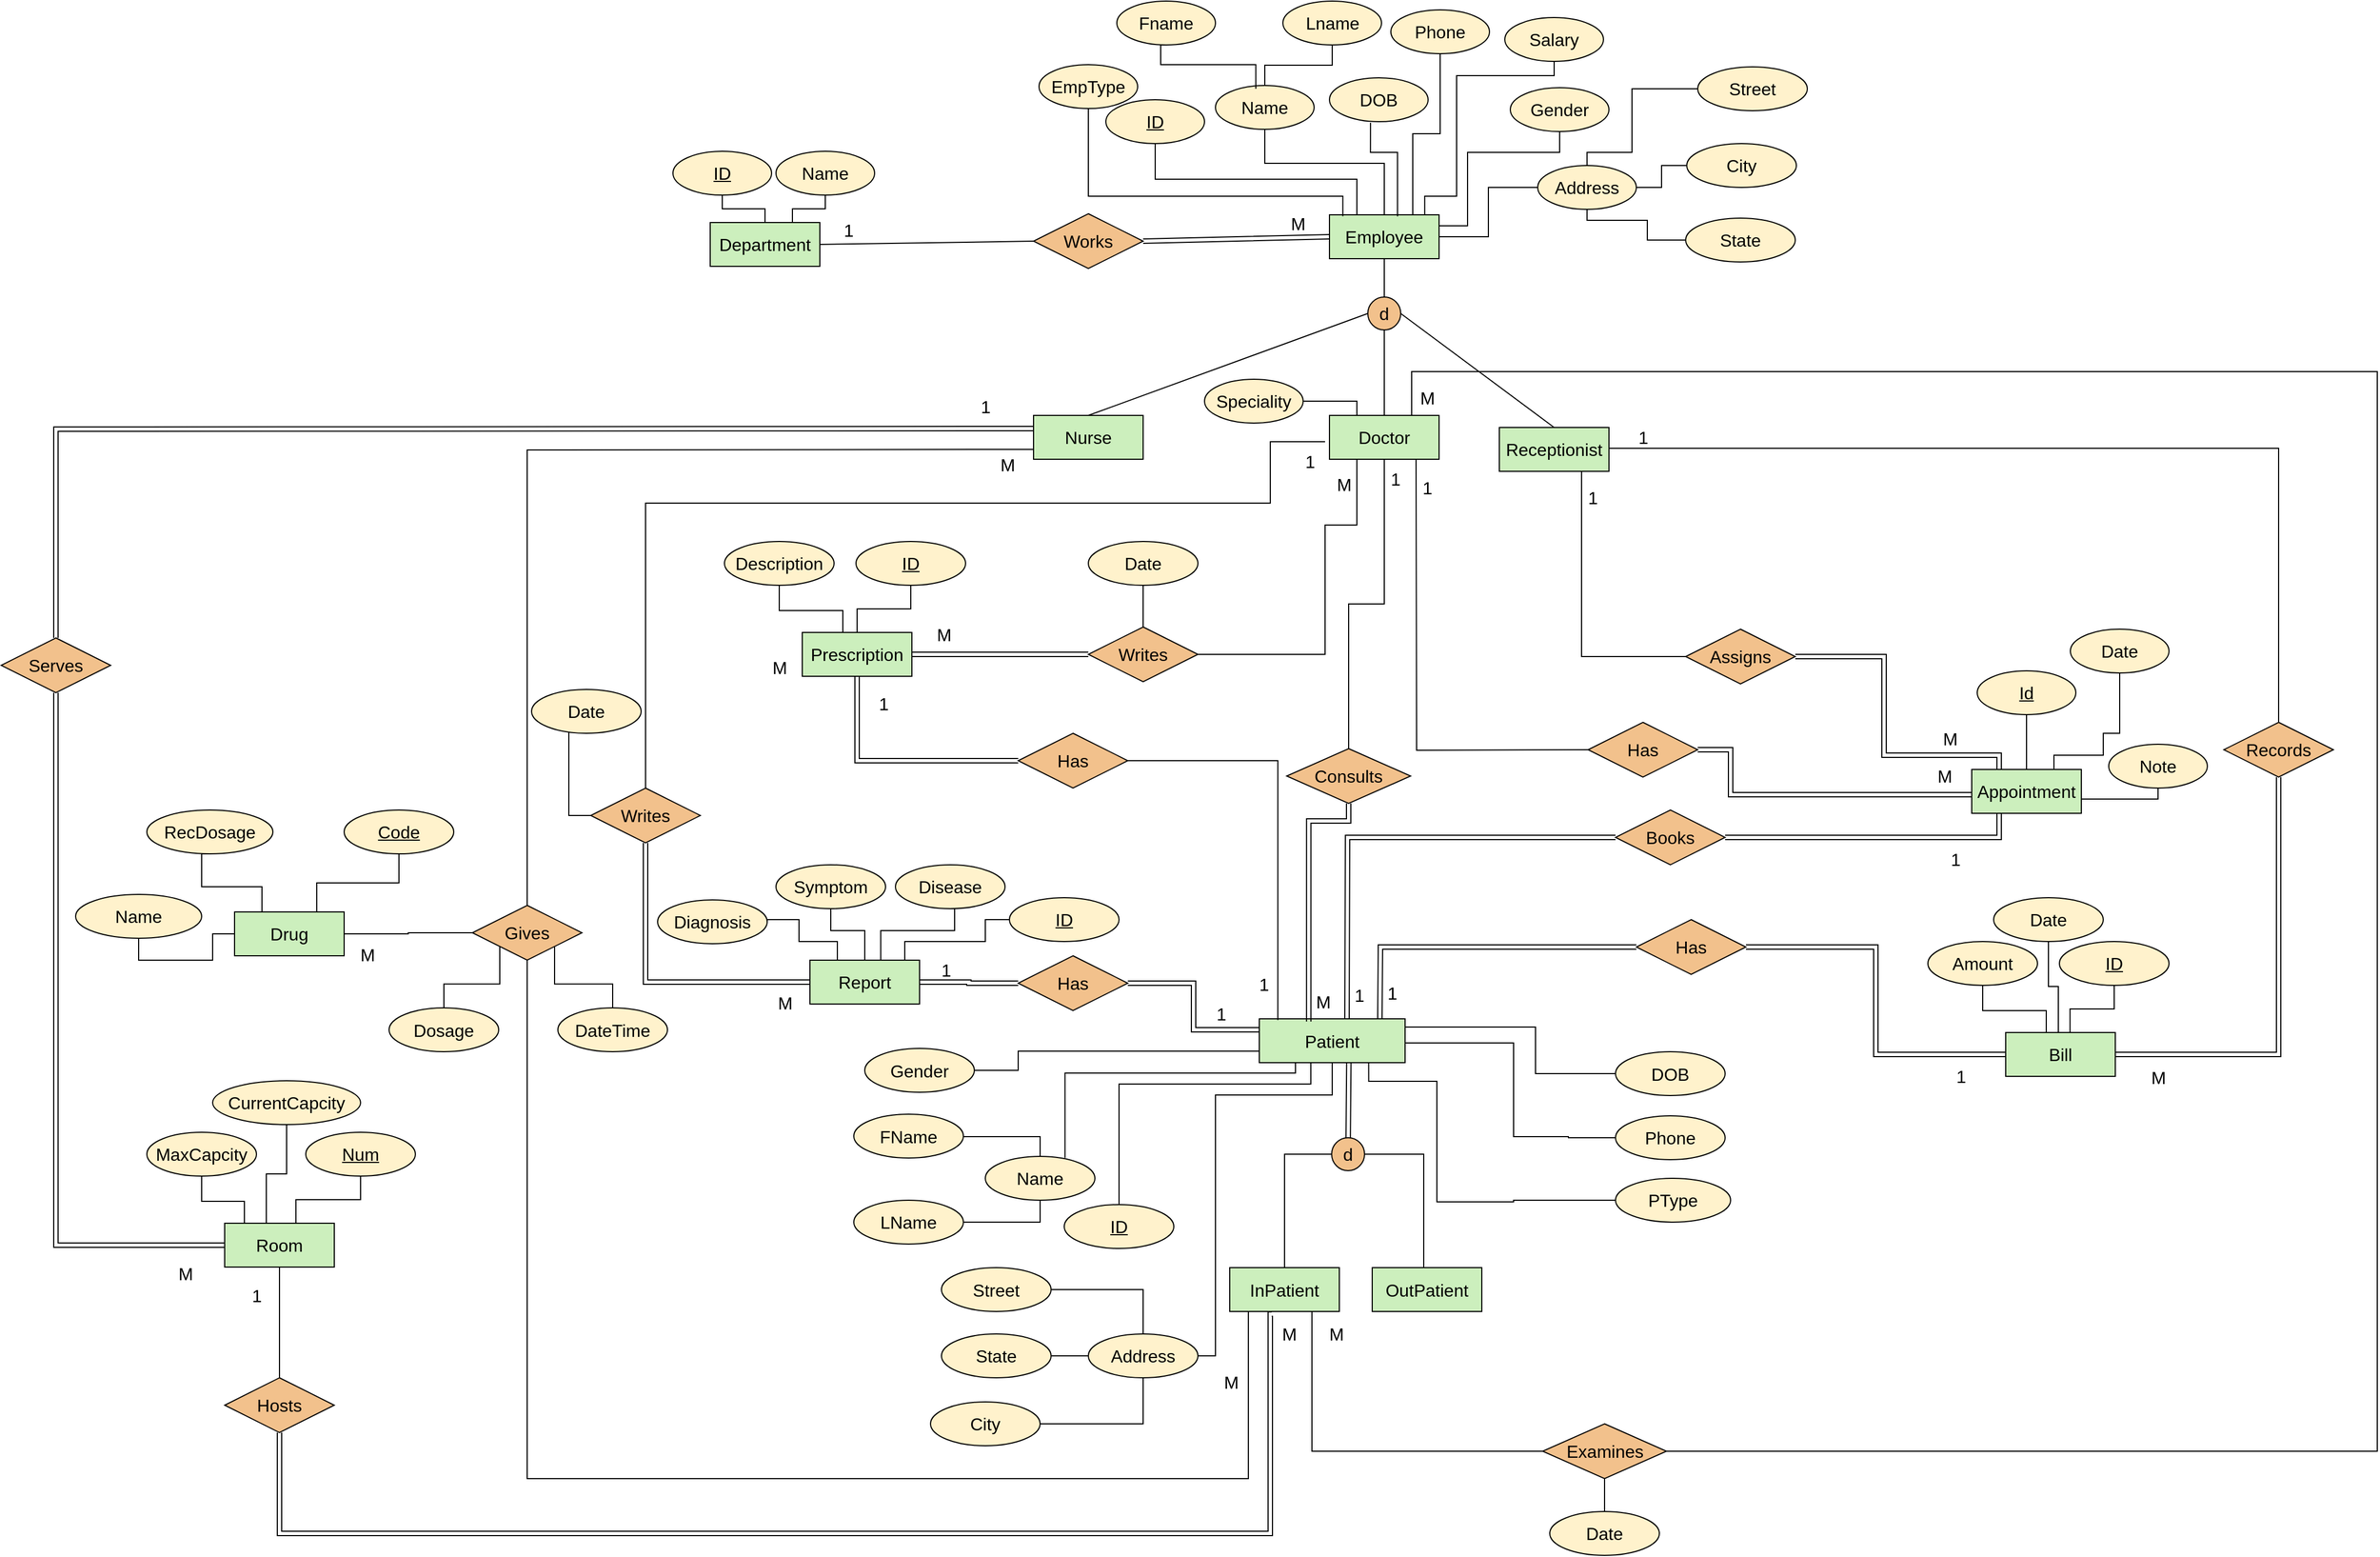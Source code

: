 <mxfile version="22.1.15" type="device">
  <diagram name="Page-1" id="8pGd5tdqfuOvG4j3ZwZp">
    <mxGraphModel dx="5043" dy="1940" grid="1" gridSize="10" guides="1" tooltips="1" connect="1" arrows="1" fold="1" page="1" pageScale="1" pageWidth="850" pageHeight="1100" math="0" shadow="0">
      <root>
        <mxCell id="0" />
        <mxCell id="1" parent="0" />
        <mxCell id="B0UtHPyn-rio5vPZapoj-1" style="edgeStyle=orthogonalEdgeStyle;rounded=0;orthogonalLoop=1;jettySize=auto;html=1;exitX=0.14;exitY=0.999;exitDx=0;exitDy=0;endArrow=none;endFill=0;fontSize=16;exitPerimeter=0;" parent="1" source="B0UtHPyn-rio5vPZapoj-4" target="B0UtHPyn-rio5vPZapoj-7" edge="1">
          <mxGeometry relative="1" as="geometry">
            <mxPoint x="-1560" y="859.5" as="targetPoint" />
            <Array as="points">
              <mxPoint x="-1603" y="960" />
              <mxPoint x="-1778" y="960" />
            </Array>
          </mxGeometry>
        </mxCell>
        <mxCell id="B0UtHPyn-rio5vPZapoj-3" style="edgeStyle=orthogonalEdgeStyle;rounded=0;orthogonalLoop=1;jettySize=auto;html=1;entryX=1;entryY=0.5;entryDx=0;entryDy=0;exitX=0.5;exitY=1;exitDx=0;exitDy=0;endArrow=none;endFill=0;fontSize=16;" parent="1" source="B0UtHPyn-rio5vPZapoj-4" target="B0UtHPyn-rio5vPZapoj-6" edge="1">
          <mxGeometry relative="1" as="geometry">
            <mxPoint x="-1506" y="910.5" as="sourcePoint" />
            <Array as="points">
              <mxPoint x="-1583" y="970" />
              <mxPoint x="-1690" y="970" />
              <mxPoint x="-1690" y="1208" />
            </Array>
          </mxGeometry>
        </mxCell>
        <mxCell id="B0UtHPyn-rio5vPZapoj-19" style="edgeStyle=orthogonalEdgeStyle;rounded=0;orthogonalLoop=1;jettySize=auto;html=1;entryX=0;entryY=0.5;entryDx=0;entryDy=0;endArrow=none;endFill=0;fontSize=16;" parent="1" source="B0UtHPyn-rio5vPZapoj-4" target="B0UtHPyn-rio5vPZapoj-13" edge="1">
          <mxGeometry relative="1" as="geometry">
            <Array as="points">
              <mxPoint x="-1398" y="908" />
              <mxPoint x="-1398" y="951" />
            </Array>
          </mxGeometry>
        </mxCell>
        <mxCell id="B0UtHPyn-rio5vPZapoj-21" style="edgeStyle=orthogonalEdgeStyle;rounded=0;orthogonalLoop=1;jettySize=auto;html=1;entryX=0;entryY=0.5;entryDx=0;entryDy=0;exitX=1;exitY=0.5;exitDx=0;exitDy=0;endArrow=none;endFill=0;fontSize=16;" parent="1" target="B0UtHPyn-rio5vPZapoj-17" edge="1">
          <mxGeometry relative="1" as="geometry">
            <mxPoint x="-1517" y="922.5" as="sourcePoint" />
            <mxPoint x="-1408" y="969.5" as="targetPoint" />
            <Array as="points">
              <mxPoint x="-1418" y="923" />
              <mxPoint x="-1418" y="1008" />
              <mxPoint x="-1368" y="1008" />
            </Array>
          </mxGeometry>
        </mxCell>
        <mxCell id="B0UtHPyn-rio5vPZapoj-27" style="edgeStyle=orthogonalEdgeStyle;rounded=0;orthogonalLoop=1;jettySize=auto;html=1;entryX=0;entryY=0.5;entryDx=0;entryDy=0;endArrow=none;endFill=0;exitX=0.75;exitY=1;exitDx=0;exitDy=0;fontSize=16;" parent="1" source="B0UtHPyn-rio5vPZapoj-4" target="B0UtHPyn-rio5vPZapoj-25" edge="1">
          <mxGeometry relative="1" as="geometry">
            <Array as="points">
              <mxPoint x="-1542" y="957.5" />
              <mxPoint x="-1488" y="957.5" />
              <mxPoint x="-1488" y="1067.5" />
              <mxPoint x="-1418" y="1067.5" />
              <mxPoint x="-1418" y="1137.5" />
            </Array>
          </mxGeometry>
        </mxCell>
        <mxCell id="B0UtHPyn-rio5vPZapoj-166" style="edgeStyle=orthogonalEdgeStyle;rounded=0;orthogonalLoop=1;jettySize=auto;html=1;entryX=1;entryY=0.5;entryDx=0;entryDy=0;endArrow=none;endFill=0;fontSize=16;" parent="1" source="B0UtHPyn-rio5vPZapoj-4" target="B0UtHPyn-rio5vPZapoj-14" edge="1">
          <mxGeometry relative="1" as="geometry">
            <Array as="points">
              <mxPoint x="-1870" y="930" />
              <mxPoint x="-1870" y="948" />
            </Array>
          </mxGeometry>
        </mxCell>
        <mxCell id="B0UtHPyn-rio5vPZapoj-4" value="Patient" style="whiteSpace=wrap;html=1;align=center;fontSize=16;fillColor=#CCEFBD;" parent="1" vertex="1">
          <mxGeometry x="-1650" y="900.5" width="133" height="40" as="geometry" />
        </mxCell>
        <mxCell id="B0UtHPyn-rio5vPZapoj-163" style="edgeStyle=orthogonalEdgeStyle;rounded=0;orthogonalLoop=1;jettySize=auto;html=1;entryX=1;entryY=0.5;entryDx=0;entryDy=0;endArrow=none;endFill=0;fontSize=16;" parent="1" source="B0UtHPyn-rio5vPZapoj-5" target="B0UtHPyn-rio5vPZapoj-8" edge="1">
          <mxGeometry relative="1" as="geometry">
            <Array as="points">
              <mxPoint x="-1850" y="1008" />
              <mxPoint x="-1920" y="1008" />
            </Array>
          </mxGeometry>
        </mxCell>
        <mxCell id="B0UtHPyn-rio5vPZapoj-164" style="edgeStyle=orthogonalEdgeStyle;rounded=0;orthogonalLoop=1;jettySize=auto;html=1;entryX=1;entryY=0.5;entryDx=0;entryDy=0;endArrow=none;endFill=0;fontSize=16;" parent="1" source="B0UtHPyn-rio5vPZapoj-5" target="B0UtHPyn-rio5vPZapoj-9" edge="1">
          <mxGeometry relative="1" as="geometry">
            <Array as="points">
              <mxPoint x="-1850" y="1086" />
            </Array>
          </mxGeometry>
        </mxCell>
        <mxCell id="B0UtHPyn-rio5vPZapoj-5" value="Name" style="ellipse;whiteSpace=wrap;html=1;align=center;fontSize=16;fillColor=#FFF2CC;" parent="1" vertex="1">
          <mxGeometry x="-1900" y="1026" width="100" height="40" as="geometry" />
        </mxCell>
        <mxCell id="B0UtHPyn-rio5vPZapoj-245" style="edgeStyle=orthogonalEdgeStyle;rounded=0;orthogonalLoop=1;jettySize=auto;html=1;exitX=0;exitY=0.5;exitDx=0;exitDy=0;entryX=1;entryY=0.5;entryDx=0;entryDy=0;endArrow=none;endFill=0;fontSize=16;" parent="1" source="B0UtHPyn-rio5vPZapoj-6" target="B0UtHPyn-rio5vPZapoj-12" edge="1">
          <mxGeometry relative="1" as="geometry" />
        </mxCell>
        <mxCell id="B0UtHPyn-rio5vPZapoj-246" style="edgeStyle=orthogonalEdgeStyle;rounded=0;orthogonalLoop=1;jettySize=auto;html=1;entryX=1;entryY=0.5;entryDx=0;entryDy=0;exitX=0.5;exitY=1;exitDx=0;exitDy=0;endArrow=none;endFill=0;fontSize=16;" parent="1" source="B0UtHPyn-rio5vPZapoj-6" target="B0UtHPyn-rio5vPZapoj-11" edge="1">
          <mxGeometry relative="1" as="geometry" />
        </mxCell>
        <mxCell id="B0UtHPyn-rio5vPZapoj-6" value="Address" style="ellipse;whiteSpace=wrap;html=1;align=center;fontSize=16;fillColor=#FFF2CC;" parent="1" vertex="1">
          <mxGeometry x="-1806" y="1188" width="100" height="40" as="geometry" />
        </mxCell>
        <mxCell id="B0UtHPyn-rio5vPZapoj-7" value="ID" style="ellipse;whiteSpace=wrap;html=1;align=center;fontStyle=4;fontSize=16;fillColor=#FFF2CC;" parent="1" vertex="1">
          <mxGeometry x="-1828" y="1070" width="100" height="40" as="geometry" />
        </mxCell>
        <mxCell id="B0UtHPyn-rio5vPZapoj-8" value="FName" style="ellipse;whiteSpace=wrap;html=1;align=center;fontSize=16;fillColor=#FFF2CC;" parent="1" vertex="1">
          <mxGeometry x="-2020" y="987.5" width="100" height="40" as="geometry" />
        </mxCell>
        <mxCell id="B0UtHPyn-rio5vPZapoj-9" value="LName" style="ellipse;whiteSpace=wrap;html=1;align=center;fontSize=16;fillColor=#FFF2CC;" parent="1" vertex="1">
          <mxGeometry x="-2020" y="1066" width="100" height="40" as="geometry" />
        </mxCell>
        <mxCell id="B0UtHPyn-rio5vPZapoj-244" style="edgeStyle=orthogonalEdgeStyle;rounded=0;orthogonalLoop=1;jettySize=auto;html=1;entryX=0.5;entryY=0;entryDx=0;entryDy=0;endArrow=none;endFill=0;fontSize=16;" parent="1" source="B0UtHPyn-rio5vPZapoj-10" target="B0UtHPyn-rio5vPZapoj-6" edge="1">
          <mxGeometry relative="1" as="geometry" />
        </mxCell>
        <mxCell id="B0UtHPyn-rio5vPZapoj-10" value="Street" style="ellipse;whiteSpace=wrap;html=1;align=center;fontSize=16;fillColor=#FFF2CC;" parent="1" vertex="1">
          <mxGeometry x="-1940" y="1127.5" width="100" height="40" as="geometry" />
        </mxCell>
        <mxCell id="B0UtHPyn-rio5vPZapoj-11" value="City" style="ellipse;whiteSpace=wrap;html=1;align=center;fontSize=16;fillColor=#FFF2CC;" parent="1" vertex="1">
          <mxGeometry x="-1950" y="1250" width="100" height="40" as="geometry" />
        </mxCell>
        <mxCell id="B0UtHPyn-rio5vPZapoj-12" value="State" style="ellipse;whiteSpace=wrap;html=1;align=center;fontSize=16;fillColor=#FFF2CC;" parent="1" vertex="1">
          <mxGeometry x="-1940" y="1188" width="100" height="40" as="geometry" />
        </mxCell>
        <mxCell id="B0UtHPyn-rio5vPZapoj-13" value="DOB" style="ellipse;whiteSpace=wrap;html=1;align=center;fontSize=16;fillColor=#FFF2CC;" parent="1" vertex="1">
          <mxGeometry x="-1325" y="930.5" width="100" height="40" as="geometry" />
        </mxCell>
        <mxCell id="B0UtHPyn-rio5vPZapoj-14" value="Gender" style="ellipse;whiteSpace=wrap;html=1;align=center;fontSize=16;fillColor=#FFF2CC;" parent="1" vertex="1">
          <mxGeometry x="-2010" y="927.5" width="100" height="40" as="geometry" />
        </mxCell>
        <mxCell id="B0UtHPyn-rio5vPZapoj-17" value="Phone" style="ellipse;whiteSpace=wrap;html=1;align=center;fontSize=16;fillColor=#FFF2CC;" parent="1" vertex="1">
          <mxGeometry x="-1325" y="989" width="100" height="40" as="geometry" />
        </mxCell>
        <mxCell id="B0UtHPyn-rio5vPZapoj-37" style="edgeStyle=orthogonalEdgeStyle;rounded=0;orthogonalLoop=1;jettySize=auto;html=1;entryX=0;entryY=0.5;entryDx=0;entryDy=0;exitX=0.5;exitY=0;exitDx=0;exitDy=0;endArrow=none;endFill=0;fontSize=16;" parent="1" source="B0UtHPyn-rio5vPZapoj-23" target="B0UtHPyn-rio5vPZapoj-243" edge="1">
          <mxGeometry relative="1" as="geometry" />
        </mxCell>
        <mxCell id="lx9NzaWwOEV7F9frWTD8-24" style="edgeStyle=orthogonalEdgeStyle;rounded=0;orthogonalLoop=1;jettySize=auto;html=1;entryX=0;entryY=0.5;entryDx=0;entryDy=0;endArrow=none;endFill=0;exitX=0.75;exitY=1;exitDx=0;exitDy=0;" parent="1" source="B0UtHPyn-rio5vPZapoj-23" target="lx9NzaWwOEV7F9frWTD8-12" edge="1">
          <mxGeometry relative="1" as="geometry">
            <Array as="points">
              <mxPoint x="-1602" y="1295" />
            </Array>
          </mxGeometry>
        </mxCell>
        <mxCell id="B0UtHPyn-rio5vPZapoj-23" value="InPatient" style="whiteSpace=wrap;html=1;align=center;fontSize=16;fillColor=#CCEFBD;" parent="1" vertex="1">
          <mxGeometry x="-1677" y="1127.5" width="100" height="40" as="geometry" />
        </mxCell>
        <mxCell id="B0UtHPyn-rio5vPZapoj-38" style="edgeStyle=orthogonalEdgeStyle;rounded=0;orthogonalLoop=1;jettySize=auto;html=1;entryX=1;entryY=0.5;entryDx=0;entryDy=0;exitX=0.5;exitY=0;exitDx=0;exitDy=0;endArrow=none;endFill=0;fontSize=16;" parent="1" source="B0UtHPyn-rio5vPZapoj-24" target="B0UtHPyn-rio5vPZapoj-243" edge="1">
          <mxGeometry relative="1" as="geometry">
            <Array as="points">
              <mxPoint x="-1500" y="1128" />
              <mxPoint x="-1500" y="1024" />
            </Array>
          </mxGeometry>
        </mxCell>
        <mxCell id="B0UtHPyn-rio5vPZapoj-24" value="OutPatient" style="whiteSpace=wrap;html=1;align=center;fontSize=16;fillColor=#CCEFBD;" parent="1" vertex="1">
          <mxGeometry x="-1547" y="1127.5" width="100" height="40" as="geometry" />
        </mxCell>
        <mxCell id="B0UtHPyn-rio5vPZapoj-25" value="PType" style="ellipse;whiteSpace=wrap;html=1;align=center;fontSize=16;fillColor=#FFF2CC;" parent="1" vertex="1">
          <mxGeometry x="-1325" y="1046" width="105" height="40" as="geometry" />
        </mxCell>
        <mxCell id="B0UtHPyn-rio5vPZapoj-36" value="" style="shape=link;html=1;rounded=0;exitX=0.614;exitY=1.011;exitDx=0;exitDy=0;fontSize=16;exitPerimeter=0;" parent="1" source="B0UtHPyn-rio5vPZapoj-4" target="B0UtHPyn-rio5vPZapoj-243" edge="1">
          <mxGeometry width="100" relative="1" as="geometry">
            <mxPoint x="-1529" y="976.5" as="sourcePoint" />
            <mxPoint x="-1567" y="967.5" as="targetPoint" />
          </mxGeometry>
        </mxCell>
        <mxCell id="B0UtHPyn-rio5vPZapoj-45" style="edgeStyle=orthogonalEdgeStyle;rounded=0;orthogonalLoop=1;jettySize=auto;html=1;exitX=0.65;exitY=0.053;exitDx=0;exitDy=0;endArrow=none;endFill=0;fontSize=16;exitPerimeter=0;entryX=0.5;entryY=1;entryDx=0;entryDy=0;" parent="1" source="B0UtHPyn-rio5vPZapoj-47" target="B0UtHPyn-rio5vPZapoj-49" edge="1">
          <mxGeometry relative="1" as="geometry">
            <mxPoint x="-2495" y="1044" as="targetPoint" />
          </mxGeometry>
        </mxCell>
        <mxCell id="B0UtHPyn-rio5vPZapoj-46" style="edgeStyle=orthogonalEdgeStyle;rounded=0;orthogonalLoop=1;jettySize=auto;html=1;entryX=0.5;entryY=1;entryDx=0;entryDy=0;endArrow=none;endFill=0;exitX=0.25;exitY=0;exitDx=0;exitDy=0;fontSize=16;" parent="1" source="B0UtHPyn-rio5vPZapoj-47" target="B0UtHPyn-rio5vPZapoj-48" edge="1">
          <mxGeometry relative="1" as="geometry">
            <mxPoint x="-2557" y="1087" as="sourcePoint" />
            <Array as="points">
              <mxPoint x="-2576" y="1087" />
              <mxPoint x="-2576" y="1067" />
              <mxPoint x="-2615" y="1067" />
            </Array>
          </mxGeometry>
        </mxCell>
        <mxCell id="B0UtHPyn-rio5vPZapoj-144" style="edgeStyle=orthogonalEdgeStyle;rounded=0;orthogonalLoop=1;jettySize=auto;html=1;entryX=0.5;entryY=1;entryDx=0;entryDy=0;endArrow=none;endFill=0;fontSize=16;" parent="1" source="B0UtHPyn-rio5vPZapoj-47" target="B0UtHPyn-rio5vPZapoj-143" edge="1">
          <mxGeometry relative="1" as="geometry">
            <Array as="points">
              <mxPoint x="-2556" y="1042" />
            </Array>
          </mxGeometry>
        </mxCell>
        <mxCell id="B0UtHPyn-rio5vPZapoj-47" value="Room" style="whiteSpace=wrap;html=1;align=center;fontSize=16;fillColor=#CCEFBD;" parent="1" vertex="1">
          <mxGeometry x="-2594" y="1087" width="100" height="40" as="geometry" />
        </mxCell>
        <mxCell id="B0UtHPyn-rio5vPZapoj-48" value="MaxCapcity" style="ellipse;whiteSpace=wrap;html=1;align=center;fontSize=16;fillColor=#FFF2CC;" parent="1" vertex="1">
          <mxGeometry x="-2665" y="1004" width="100" height="40" as="geometry" />
        </mxCell>
        <mxCell id="B0UtHPyn-rio5vPZapoj-49" value="Num" style="ellipse;whiteSpace=wrap;html=1;align=center;fontStyle=4;fontSize=16;fillColor=#FFF2CC;" parent="1" vertex="1">
          <mxGeometry x="-2520" y="1004" width="100" height="40" as="geometry" />
        </mxCell>
        <mxCell id="B0UtHPyn-rio5vPZapoj-50" style="edgeStyle=orthogonalEdgeStyle;rounded=0;orthogonalLoop=1;jettySize=auto;html=1;exitX=0.587;exitY=0.024;exitDx=0;exitDy=0;endArrow=none;endFill=0;fontSize=16;exitPerimeter=0;" parent="1" source="B0UtHPyn-rio5vPZapoj-52" target="B0UtHPyn-rio5vPZapoj-54" edge="1">
          <mxGeometry relative="1" as="geometry">
            <mxPoint x="-912" y="872" as="targetPoint" />
          </mxGeometry>
        </mxCell>
        <mxCell id="B0UtHPyn-rio5vPZapoj-51" style="edgeStyle=orthogonalEdgeStyle;rounded=0;orthogonalLoop=1;jettySize=auto;html=1;entryX=0.5;entryY=1;entryDx=0;entryDy=0;endArrow=none;endFill=0;fontSize=16;" parent="1" target="B0UtHPyn-rio5vPZapoj-53" edge="1">
          <mxGeometry relative="1" as="geometry">
            <mxPoint x="-932" y="913" as="sourcePoint" />
            <Array as="points">
              <mxPoint x="-932" y="893" />
              <mxPoint x="-990" y="893" />
            </Array>
          </mxGeometry>
        </mxCell>
        <mxCell id="B0UtHPyn-rio5vPZapoj-56" style="edgeStyle=orthogonalEdgeStyle;rounded=0;orthogonalLoop=1;jettySize=auto;html=1;entryX=0.5;entryY=1;entryDx=0;entryDy=0;endArrow=none;endFill=0;fontSize=16;" parent="1" source="B0UtHPyn-rio5vPZapoj-52" target="B0UtHPyn-rio5vPZapoj-55" edge="1">
          <mxGeometry relative="1" as="geometry">
            <Array as="points">
              <mxPoint x="-921" y="871" />
              <mxPoint x="-930" y="871" />
            </Array>
          </mxGeometry>
        </mxCell>
        <mxCell id="B0UtHPyn-rio5vPZapoj-52" value="Bill" style="whiteSpace=wrap;html=1;align=center;fontSize=16;fillColor=#CCEFBD;" parent="1" vertex="1">
          <mxGeometry x="-969" y="913" width="100" height="40" as="geometry" />
        </mxCell>
        <mxCell id="B0UtHPyn-rio5vPZapoj-53" value="Amount" style="ellipse;whiteSpace=wrap;html=1;align=center;fontSize=16;fillColor=#FFF2CC;" parent="1" vertex="1">
          <mxGeometry x="-1040" y="830" width="100" height="40" as="geometry" />
        </mxCell>
        <mxCell id="B0UtHPyn-rio5vPZapoj-54" value="ID" style="ellipse;whiteSpace=wrap;html=1;align=center;fontStyle=4;fontSize=16;fillColor=#FFF2CC;" parent="1" vertex="1">
          <mxGeometry x="-920" y="830" width="100" height="40" as="geometry" />
        </mxCell>
        <mxCell id="B0UtHPyn-rio5vPZapoj-55" value="Date" style="ellipse;whiteSpace=wrap;html=1;align=center;fontSize=16;fillColor=#FFF2CC;" parent="1" vertex="1">
          <mxGeometry x="-980" y="790" width="100" height="40" as="geometry" />
        </mxCell>
        <mxCell id="B0UtHPyn-rio5vPZapoj-64" style="edgeStyle=orthogonalEdgeStyle;rounded=0;orthogonalLoop=1;jettySize=auto;html=1;exitX=0.5;exitY=0;exitDx=0;exitDy=0;endArrow=none;endFill=0;fontSize=16;" parent="1" source="B0UtHPyn-rio5vPZapoj-66" target="B0UtHPyn-rio5vPZapoj-68" edge="1">
          <mxGeometry relative="1" as="geometry">
            <mxPoint x="-2010" y="507" as="targetPoint" />
          </mxGeometry>
        </mxCell>
        <mxCell id="B0UtHPyn-rio5vPZapoj-65" style="edgeStyle=orthogonalEdgeStyle;rounded=0;orthogonalLoop=1;jettySize=auto;html=1;entryX=0.5;entryY=1;entryDx=0;entryDy=0;endArrow=none;endFill=0;fontSize=16;" parent="1" target="B0UtHPyn-rio5vPZapoj-67" edge="1">
          <mxGeometry relative="1" as="geometry">
            <mxPoint x="-2030" y="548" as="sourcePoint" />
            <Array as="points">
              <mxPoint x="-2030" y="528" />
              <mxPoint x="-2088" y="528" />
            </Array>
          </mxGeometry>
        </mxCell>
        <mxCell id="B0UtHPyn-rio5vPZapoj-66" value="Prescription" style="whiteSpace=wrap;html=1;align=center;fontSize=16;fillColor=#CCEFBD;" parent="1" vertex="1">
          <mxGeometry x="-2067" y="548" width="100" height="40" as="geometry" />
        </mxCell>
        <mxCell id="B0UtHPyn-rio5vPZapoj-67" value="Description" style="ellipse;whiteSpace=wrap;html=1;align=center;fontSize=16;fillColor=#FFF2CC;" parent="1" vertex="1">
          <mxGeometry x="-2138" y="465" width="100" height="40" as="geometry" />
        </mxCell>
        <mxCell id="B0UtHPyn-rio5vPZapoj-68" value="ID" style="ellipse;whiteSpace=wrap;html=1;align=center;fontStyle=4;fontSize=16;fillColor=#FFF2CC;" parent="1" vertex="1">
          <mxGeometry x="-2018" y="465" width="100" height="40" as="geometry" />
        </mxCell>
        <mxCell id="B0UtHPyn-rio5vPZapoj-69" style="edgeStyle=orthogonalEdgeStyle;rounded=0;orthogonalLoop=1;jettySize=auto;html=1;exitX=0.75;exitY=0;exitDx=0;exitDy=0;endArrow=none;endFill=0;fontSize=16;" parent="1" source="B0UtHPyn-rio5vPZapoj-71" target="B0UtHPyn-rio5vPZapoj-73" edge="1">
          <mxGeometry relative="1" as="geometry">
            <mxPoint x="-2528" y="762" as="targetPoint" />
          </mxGeometry>
        </mxCell>
        <mxCell id="B0UtHPyn-rio5vPZapoj-70" style="edgeStyle=orthogonalEdgeStyle;rounded=0;orthogonalLoop=1;jettySize=auto;html=1;entryX=0.5;entryY=1;entryDx=0;entryDy=0;endArrow=none;endFill=0;fontSize=16;exitX=0.25;exitY=0;exitDx=0;exitDy=0;" parent="1" source="B0UtHPyn-rio5vPZapoj-71" target="B0UtHPyn-rio5vPZapoj-72" edge="1">
          <mxGeometry relative="1" as="geometry">
            <mxPoint x="-2570" y="800" as="sourcePoint" />
            <Array as="points">
              <mxPoint x="-2560" y="780" />
              <mxPoint x="-2615" y="780" />
            </Array>
          </mxGeometry>
        </mxCell>
        <mxCell id="B0UtHPyn-rio5vPZapoj-76" style="rounded=0;orthogonalLoop=1;jettySize=auto;html=1;entryX=0.5;entryY=1;entryDx=0;entryDy=0;exitX=0;exitY=0.5;exitDx=0;exitDy=0;edgeStyle=orthogonalEdgeStyle;endArrow=none;endFill=0;fontSize=16;" parent="1" source="B0UtHPyn-rio5vPZapoj-71" target="a8ZDs8WOiXL_vofYgv4g-2" edge="1">
          <mxGeometry relative="1" as="geometry">
            <mxPoint x="-2678" y="843" as="targetPoint" />
          </mxGeometry>
        </mxCell>
        <mxCell id="B0UtHPyn-rio5vPZapoj-190" style="edgeStyle=orthogonalEdgeStyle;rounded=0;orthogonalLoop=1;jettySize=auto;html=1;entryX=0;entryY=0.5;entryDx=0;entryDy=0;endArrow=none;endFill=0;fontSize=16;" parent="1" source="B0UtHPyn-rio5vPZapoj-71" target="B0UtHPyn-rio5vPZapoj-189" edge="1">
          <mxGeometry relative="1" as="geometry" />
        </mxCell>
        <mxCell id="B0UtHPyn-rio5vPZapoj-71" value="Drug" style="whiteSpace=wrap;html=1;align=center;fontSize=16;fillColor=#CCEFBD;" parent="1" vertex="1">
          <mxGeometry x="-2585" y="803" width="100" height="40" as="geometry" />
        </mxCell>
        <mxCell id="B0UtHPyn-rio5vPZapoj-72" value="RecDosage" style="ellipse;whiteSpace=wrap;html=1;align=center;fontSize=16;fillColor=#FFF2CC;" parent="1" vertex="1">
          <mxGeometry x="-2665" y="710" width="115" height="40" as="geometry" />
        </mxCell>
        <mxCell id="B0UtHPyn-rio5vPZapoj-73" value="Code" style="ellipse;whiteSpace=wrap;html=1;align=center;fontStyle=4;fontSize=16;fillColor=#FFF2CC;" parent="1" vertex="1">
          <mxGeometry x="-2485" y="710" width="100" height="40" as="geometry" />
        </mxCell>
        <mxCell id="B0UtHPyn-rio5vPZapoj-78" style="edgeStyle=orthogonalEdgeStyle;rounded=0;orthogonalLoop=1;jettySize=auto;html=1;exitX=0.865;exitY=0.009;exitDx=0;exitDy=0;endArrow=none;endFill=0;fontSize=16;exitPerimeter=0;entryX=0;entryY=0.5;entryDx=0;entryDy=0;" parent="1" source="B0UtHPyn-rio5vPZapoj-80" target="B0UtHPyn-rio5vPZapoj-82" edge="1">
          <mxGeometry relative="1" as="geometry">
            <mxPoint x="-2022" y="702" as="targetPoint" />
            <Array as="points">
              <mxPoint x="-1974" y="830" />
              <mxPoint x="-1900" y="830" />
              <mxPoint x="-1900" y="810" />
            </Array>
          </mxGeometry>
        </mxCell>
        <mxCell id="B0UtHPyn-rio5vPZapoj-79" style="edgeStyle=orthogonalEdgeStyle;rounded=0;orthogonalLoop=1;jettySize=auto;html=1;entryX=0.5;entryY=1;entryDx=0;entryDy=0;endArrow=none;endFill=0;exitX=0.646;exitY=0.009;exitDx=0;exitDy=0;fontSize=16;exitPerimeter=0;" parent="1" source="B0UtHPyn-rio5vPZapoj-80" target="B0UtHPyn-rio5vPZapoj-81" edge="1">
          <mxGeometry relative="1" as="geometry">
            <mxPoint x="-2042" y="743" as="sourcePoint" />
            <Array as="points">
              <mxPoint x="-1995" y="820" />
              <mxPoint x="-1928" y="820" />
            </Array>
          </mxGeometry>
        </mxCell>
        <mxCell id="6WzPSW7-0wgQ0Tm0oLC6-15" style="edgeStyle=orthogonalEdgeStyle;rounded=0;orthogonalLoop=1;jettySize=auto;html=1;entryX=0.5;entryY=1;entryDx=0;entryDy=0;endArrow=none;endFill=0;" parent="1" source="B0UtHPyn-rio5vPZapoj-80" target="6WzPSW7-0wgQ0Tm0oLC6-12" edge="1">
          <mxGeometry relative="1" as="geometry">
            <Array as="points">
              <mxPoint x="-2010" y="820" />
              <mxPoint x="-2041" y="820" />
            </Array>
          </mxGeometry>
        </mxCell>
        <mxCell id="6WzPSW7-0wgQ0Tm0oLC6-16" style="edgeStyle=orthogonalEdgeStyle;rounded=0;orthogonalLoop=1;jettySize=auto;html=1;entryX=1;entryY=0.5;entryDx=0;entryDy=0;exitX=0.25;exitY=0;exitDx=0;exitDy=0;endArrow=none;endFill=0;" parent="1" source="B0UtHPyn-rio5vPZapoj-80" target="6WzPSW7-0wgQ0Tm0oLC6-13" edge="1">
          <mxGeometry relative="1" as="geometry">
            <Array as="points">
              <mxPoint x="-2035" y="830" />
              <mxPoint x="-2070" y="830" />
              <mxPoint x="-2070" y="810" />
              <mxPoint x="-2099" y="810" />
            </Array>
          </mxGeometry>
        </mxCell>
        <mxCell id="B0UtHPyn-rio5vPZapoj-80" value="Report" style="whiteSpace=wrap;html=1;align=center;fontSize=16;fillColor=#CCEFBD;" parent="1" vertex="1">
          <mxGeometry x="-2060" y="847" width="100" height="40" as="geometry" />
        </mxCell>
        <mxCell id="B0UtHPyn-rio5vPZapoj-81" value="Disease" style="ellipse;whiteSpace=wrap;html=1;align=center;fontSize=16;fillColor=#FFF2CC;" parent="1" vertex="1">
          <mxGeometry x="-1982" y="760" width="100" height="40" as="geometry" />
        </mxCell>
        <mxCell id="B0UtHPyn-rio5vPZapoj-82" value="ID" style="ellipse;whiteSpace=wrap;html=1;align=center;fontStyle=4;fontSize=16;fillColor=#FFF2CC;" parent="1" vertex="1">
          <mxGeometry x="-1878" y="790" width="100" height="40" as="geometry" />
        </mxCell>
        <mxCell id="nTEsA57M8pN7EXXzLKuk-2" style="edgeStyle=orthogonalEdgeStyle;rounded=0;orthogonalLoop=1;jettySize=auto;html=1;entryX=0.5;entryY=1;entryDx=0;entryDy=0;exitX=0.869;exitY=0.008;exitDx=0;exitDy=0;exitPerimeter=0;endArrow=none;endFill=0;" edge="1" parent="1" source="B0UtHPyn-rio5vPZapoj-84" target="nTEsA57M8pN7EXXzLKuk-1">
          <mxGeometry relative="1" as="geometry">
            <Array as="points">
              <mxPoint x="-1499" y="150" />
              <mxPoint x="-1470" y="150" />
              <mxPoint x="-1470" y="40" />
              <mxPoint x="-1381" y="40" />
            </Array>
          </mxGeometry>
        </mxCell>
        <mxCell id="B0UtHPyn-rio5vPZapoj-84" value="Employee" style="whiteSpace=wrap;html=1;align=center;fontSize=16;fillColor=#CCEFBD;" parent="1" vertex="1">
          <mxGeometry x="-1586" y="167" width="100" height="40" as="geometry" />
        </mxCell>
        <mxCell id="B0UtHPyn-rio5vPZapoj-191" style="edgeStyle=orthogonalEdgeStyle;rounded=0;orthogonalLoop=1;jettySize=auto;html=1;endArrow=none;endFill=0;exitX=0;exitY=0.75;exitDx=0;exitDy=0;entryX=0.5;entryY=0;entryDx=0;entryDy=0;fontSize=16;" parent="1" target="B0UtHPyn-rio5vPZapoj-189" edge="1">
          <mxGeometry relative="1" as="geometry">
            <mxPoint x="-1856" y="381" as="sourcePoint" />
            <mxPoint x="-2363" y="798" as="targetPoint" />
          </mxGeometry>
        </mxCell>
        <mxCell id="B0UtHPyn-rio5vPZapoj-85" value="Nurse" style="whiteSpace=wrap;html=1;align=center;fontSize=16;fillColor=#CCEFBD;" parent="1" vertex="1">
          <mxGeometry x="-1856" y="350" width="100" height="40" as="geometry" />
        </mxCell>
        <mxCell id="lx9NzaWwOEV7F9frWTD8-27" style="edgeStyle=orthogonalEdgeStyle;rounded=0;orthogonalLoop=1;jettySize=auto;html=1;entryX=1;entryY=0.5;entryDx=0;entryDy=0;exitX=0.75;exitY=0;exitDx=0;exitDy=0;endArrow=none;endFill=0;" parent="1" source="B0UtHPyn-rio5vPZapoj-86" target="lx9NzaWwOEV7F9frWTD8-12" edge="1">
          <mxGeometry relative="1" as="geometry">
            <Array as="points">
              <mxPoint x="-1511" y="310" />
              <mxPoint x="-630" y="310" />
              <mxPoint x="-630" y="1295" />
            </Array>
          </mxGeometry>
        </mxCell>
        <mxCell id="B0UtHPyn-rio5vPZapoj-86" value="Doctor" style="whiteSpace=wrap;html=1;align=center;fontSize=16;fillColor=#CCEFBD;" parent="1" vertex="1">
          <mxGeometry x="-1586" y="350" width="100" height="40" as="geometry" />
        </mxCell>
        <mxCell id="B0UtHPyn-rio5vPZapoj-87" value="Receptionist" style="whiteSpace=wrap;html=1;align=center;fontSize=16;fillColor=#CCEFBD;" parent="1" vertex="1">
          <mxGeometry x="-1431" y="361" width="100" height="40" as="geometry" />
        </mxCell>
        <mxCell id="B0UtHPyn-rio5vPZapoj-88" value="d" style="ellipse;whiteSpace=wrap;html=1;aspect=fixed;fontSize=16;fillColor=#F2C18C;" parent="1" vertex="1">
          <mxGeometry x="-1551" y="242" width="30" height="30" as="geometry" />
        </mxCell>
        <mxCell id="B0UtHPyn-rio5vPZapoj-89" value="" style="endArrow=none;html=1;rounded=0;entryX=0.5;entryY=1;entryDx=0;entryDy=0;exitX=0.5;exitY=0;exitDx=0;exitDy=0;fontSize=16;" parent="1" source="B0UtHPyn-rio5vPZapoj-88" target="B0UtHPyn-rio5vPZapoj-84" edge="1">
          <mxGeometry width="50" height="50" relative="1" as="geometry">
            <mxPoint x="-1536" y="262" as="sourcePoint" />
            <mxPoint x="-1486" y="212" as="targetPoint" />
          </mxGeometry>
        </mxCell>
        <mxCell id="B0UtHPyn-rio5vPZapoj-90" value="" style="endArrow=none;html=1;rounded=0;exitX=0.5;exitY=0;exitDx=0;exitDy=0;entryX=0;entryY=0.5;entryDx=0;entryDy=0;fontSize=16;" parent="1" source="B0UtHPyn-rio5vPZapoj-85" target="B0UtHPyn-rio5vPZapoj-88" edge="1">
          <mxGeometry width="50" height="50" relative="1" as="geometry">
            <mxPoint x="-1601" y="327" as="sourcePoint" />
            <mxPoint x="-1551" y="277" as="targetPoint" />
          </mxGeometry>
        </mxCell>
        <mxCell id="B0UtHPyn-rio5vPZapoj-91" value="" style="endArrow=none;html=1;rounded=0;exitX=0.5;exitY=0;exitDx=0;exitDy=0;entryX=0.5;entryY=1;entryDx=0;entryDy=0;fontSize=16;" parent="1" source="B0UtHPyn-rio5vPZapoj-86" target="B0UtHPyn-rio5vPZapoj-88" edge="1">
          <mxGeometry width="50" height="50" relative="1" as="geometry">
            <mxPoint x="-1666" y="312" as="sourcePoint" />
            <mxPoint x="-1541" y="267" as="targetPoint" />
          </mxGeometry>
        </mxCell>
        <mxCell id="B0UtHPyn-rio5vPZapoj-92" value="" style="endArrow=none;html=1;rounded=0;exitX=1;exitY=0.5;exitDx=0;exitDy=0;entryX=0.5;entryY=0;entryDx=0;entryDy=0;fontSize=16;" parent="1" source="B0UtHPyn-rio5vPZapoj-88" target="B0UtHPyn-rio5vPZapoj-87" edge="1">
          <mxGeometry width="50" height="50" relative="1" as="geometry">
            <mxPoint x="-1438.5" y="267" as="sourcePoint" />
            <mxPoint x="-1313.5" y="222" as="targetPoint" />
          </mxGeometry>
        </mxCell>
        <mxCell id="B0UtHPyn-rio5vPZapoj-99" value="Department" style="whiteSpace=wrap;html=1;align=center;fontSize=16;fillColor=#CCEFBD;" parent="1" vertex="1">
          <mxGeometry x="-2151" y="174" width="100" height="40" as="geometry" />
        </mxCell>
        <mxCell id="B0UtHPyn-rio5vPZapoj-100" value="Works" style="shape=rhombus;perimeter=rhombusPerimeter;whiteSpace=wrap;html=1;align=center;fontSize=16;fillColor=#F2C18C;" parent="1" vertex="1">
          <mxGeometry x="-1856" y="166" width="100" height="50" as="geometry" />
        </mxCell>
        <mxCell id="B0UtHPyn-rio5vPZapoj-101" value="" style="endArrow=none;html=1;rounded=0;entryX=0;entryY=0.5;entryDx=0;entryDy=0;exitX=1;exitY=0.5;exitDx=0;exitDy=0;fontSize=16;" parent="1" source="B0UtHPyn-rio5vPZapoj-99" target="B0UtHPyn-rio5vPZapoj-100" edge="1">
          <mxGeometry relative="1" as="geometry">
            <mxPoint x="-1984" y="205.5" as="sourcePoint" />
            <mxPoint x="-1856" y="196" as="targetPoint" />
          </mxGeometry>
        </mxCell>
        <mxCell id="B0UtHPyn-rio5vPZapoj-103" value="" style="shape=link;html=1;rounded=0;entryX=0;entryY=0.5;entryDx=0;entryDy=0;exitX=1;exitY=0.5;exitDx=0;exitDy=0;fontSize=16;" parent="1" source="B0UtHPyn-rio5vPZapoj-100" target="B0UtHPyn-rio5vPZapoj-84" edge="1">
          <mxGeometry relative="1" as="geometry">
            <mxPoint x="-1686" y="172" as="sourcePoint" />
            <mxPoint x="-1596" y="172" as="targetPoint" />
          </mxGeometry>
        </mxCell>
        <mxCell id="B0UtHPyn-rio5vPZapoj-105" value="" style="endArrow=none;html=1;rounded=0;exitX=0.5;exitY=1;exitDx=0;exitDy=0;entryX=0.5;entryY=0;entryDx=0;entryDy=0;edgeStyle=orthogonalEdgeStyle;fontSize=16;" parent="1" source="B0UtHPyn-rio5vPZapoj-108" target="B0UtHPyn-rio5vPZapoj-99" edge="1">
          <mxGeometry relative="1" as="geometry">
            <mxPoint x="-2226" y="149" as="sourcePoint" />
            <mxPoint x="-1911" y="109" as="targetPoint" />
          </mxGeometry>
        </mxCell>
        <mxCell id="B0UtHPyn-rio5vPZapoj-106" value="Name" style="ellipse;whiteSpace=wrap;html=1;align=center;fontSize=16;fillColor=#FFF2CC;strokeColor=#000000;" parent="1" vertex="1">
          <mxGeometry x="-2091" y="109" width="90" height="40" as="geometry" />
        </mxCell>
        <mxCell id="B0UtHPyn-rio5vPZapoj-107" value="" style="endArrow=none;html=1;rounded=0;exitX=0.5;exitY=1;exitDx=0;exitDy=0;entryX=0.75;entryY=0;entryDx=0;entryDy=0;edgeStyle=orthogonalEdgeStyle;fontSize=16;" parent="1" source="B0UtHPyn-rio5vPZapoj-106" target="B0UtHPyn-rio5vPZapoj-99" edge="1">
          <mxGeometry relative="1" as="geometry">
            <mxPoint x="-2126" y="149" as="sourcePoint" />
            <mxPoint x="-2091" y="184" as="targetPoint" />
          </mxGeometry>
        </mxCell>
        <mxCell id="B0UtHPyn-rio5vPZapoj-108" value="ID" style="ellipse;whiteSpace=wrap;html=1;align=center;fontStyle=4;fontSize=16;fillColor=#FFF2CC;strokeColor=#000000;" parent="1" vertex="1">
          <mxGeometry x="-2185" y="109" width="90" height="40" as="geometry" />
        </mxCell>
        <mxCell id="B0UtHPyn-rio5vPZapoj-109" value="Name" style="ellipse;whiteSpace=wrap;html=1;align=center;fontSize=16;fillColor=#FFF2CC;strokeColor=#000000;" parent="1" vertex="1">
          <mxGeometry x="-1690" y="49" width="90" height="40" as="geometry" />
        </mxCell>
        <mxCell id="B0UtHPyn-rio5vPZapoj-110" value="ID" style="ellipse;whiteSpace=wrap;html=1;align=center;fontStyle=4;fontSize=16;fillColor=#FFF2CC;strokeColor=#000000;" parent="1" vertex="1">
          <mxGeometry x="-1790" y="62" width="90" height="40" as="geometry" />
        </mxCell>
        <mxCell id="B0UtHPyn-rio5vPZapoj-111" value="" style="endArrow=none;html=1;rounded=0;exitX=0.5;exitY=1;exitDx=0;exitDy=0;entryX=0.25;entryY=0;entryDx=0;entryDy=0;edgeStyle=orthogonalEdgeStyle;fontSize=16;" parent="1" source="B0UtHPyn-rio5vPZapoj-110" target="B0UtHPyn-rio5vPZapoj-84" edge="1">
          <mxGeometry relative="1" as="geometry">
            <mxPoint x="-1626" y="132" as="sourcePoint" />
            <mxPoint x="-1551" y="157" as="targetPoint" />
          </mxGeometry>
        </mxCell>
        <mxCell id="B0UtHPyn-rio5vPZapoj-112" value="" style="endArrow=none;html=1;rounded=0;exitX=0.5;exitY=1;exitDx=0;exitDy=0;edgeStyle=orthogonalEdgeStyle;fontSize=16;" parent="1" source="B0UtHPyn-rio5vPZapoj-109" target="B0UtHPyn-rio5vPZapoj-84" edge="1">
          <mxGeometry relative="1" as="geometry">
            <mxPoint x="-1471" y="127" as="sourcePoint" />
            <mxPoint x="-1536" y="162" as="targetPoint" />
            <Array as="points">
              <mxPoint x="-1645" y="120" />
              <mxPoint x="-1536" y="120" />
            </Array>
          </mxGeometry>
        </mxCell>
        <mxCell id="B0UtHPyn-rio5vPZapoj-113" value="DOB" style="ellipse;whiteSpace=wrap;html=1;align=center;fontSize=16;labelBackgroundColor=none;fillColor=#FFF2CC;strokeColor=#000000;" parent="1" vertex="1">
          <mxGeometry x="-1586" y="42" width="90" height="40" as="geometry" />
        </mxCell>
        <mxCell id="B0UtHPyn-rio5vPZapoj-114" value="" style="endArrow=none;html=1;rounded=0;exitX=0.621;exitY=0.035;exitDx=0;exitDy=0;edgeStyle=orthogonalEdgeStyle;exitPerimeter=0;entryX=0.416;entryY=1.025;entryDx=0;entryDy=0;entryPerimeter=0;fontSize=16;" parent="1" source="B0UtHPyn-rio5vPZapoj-84" target="B0UtHPyn-rio5vPZapoj-113" edge="1">
          <mxGeometry relative="1" as="geometry">
            <mxPoint x="-1526" y="162" as="sourcePoint" />
            <mxPoint x="-1516" y="52" as="targetPoint" />
            <Array as="points">
              <mxPoint x="-1524" y="110" />
              <mxPoint x="-1549" y="110" />
            </Array>
          </mxGeometry>
        </mxCell>
        <mxCell id="B0UtHPyn-rio5vPZapoj-115" value="Fname" style="ellipse;whiteSpace=wrap;html=1;align=center;fontSize=16;fillColor=#FFF2CC;strokeColor=#000000;" parent="1" vertex="1">
          <mxGeometry x="-1780" y="-28" width="90" height="40" as="geometry" />
        </mxCell>
        <mxCell id="B0UtHPyn-rio5vPZapoj-116" value="Lname" style="ellipse;whiteSpace=wrap;html=1;align=center;fontSize=16;fillColor=#FFF2CC;strokeColor=#000000;" parent="1" vertex="1">
          <mxGeometry x="-1628.5" y="-28" width="90" height="40" as="geometry" />
        </mxCell>
        <mxCell id="B0UtHPyn-rio5vPZapoj-117" value="" style="endArrow=none;html=1;rounded=0;entryX=0.5;entryY=1;entryDx=0;entryDy=0;exitX=0.409;exitY=0.075;exitDx=0;exitDy=0;edgeStyle=orthogonalEdgeStyle;exitPerimeter=0;fontSize=16;" parent="1" source="B0UtHPyn-rio5vPZapoj-109" target="B0UtHPyn-rio5vPZapoj-115" edge="1">
          <mxGeometry relative="1" as="geometry">
            <mxPoint x="-1526" y="142" as="sourcePoint" />
            <mxPoint x="-1651" y="2" as="targetPoint" />
            <Array as="points">
              <mxPoint x="-1653" y="30" />
              <mxPoint x="-1740" y="30" />
              <mxPoint x="-1740" y="12" />
            </Array>
          </mxGeometry>
        </mxCell>
        <mxCell id="B0UtHPyn-rio5vPZapoj-118" value="" style="endArrow=none;html=1;rounded=0;exitX=0.5;exitY=0;exitDx=0;exitDy=0;entryX=0.5;entryY=1;entryDx=0;entryDy=0;edgeStyle=orthogonalEdgeStyle;fontSize=16;" parent="1" source="B0UtHPyn-rio5vPZapoj-109" target="B0UtHPyn-rio5vPZapoj-116" edge="1">
          <mxGeometry relative="1" as="geometry">
            <mxPoint x="-1588" y="98" as="sourcePoint" />
            <mxPoint x="-1551" y="2" as="targetPoint" />
          </mxGeometry>
        </mxCell>
        <mxCell id="B0UtHPyn-rio5vPZapoj-119" value="Appointment" style="whiteSpace=wrap;html=1;align=center;fontSize=16;fillColor=#CCEFBD;" parent="1" vertex="1">
          <mxGeometry x="-1000" y="673" width="100" height="40" as="geometry" />
        </mxCell>
        <mxCell id="B0UtHPyn-rio5vPZapoj-120" value="Id" style="ellipse;whiteSpace=wrap;html=1;align=center;fontStyle=4;fontSize=16;fillColor=#FFF2CC;" parent="1" vertex="1">
          <mxGeometry x="-995" y="583" width="90" height="40" as="geometry" />
        </mxCell>
        <mxCell id="B0UtHPyn-rio5vPZapoj-121" value="" style="endArrow=none;html=1;rounded=0;exitX=0.5;exitY=1;exitDx=0;exitDy=0;entryX=0.5;entryY=0;entryDx=0;entryDy=0;edgeStyle=orthogonalEdgeStyle;fontSize=16;" parent="1" source="B0UtHPyn-rio5vPZapoj-120" target="B0UtHPyn-rio5vPZapoj-119" edge="1">
          <mxGeometry relative="1" as="geometry">
            <mxPoint x="-1125" y="633" as="sourcePoint" />
            <mxPoint x="-1005" y="688" as="targetPoint" />
          </mxGeometry>
        </mxCell>
        <mxCell id="B0UtHPyn-rio5vPZapoj-122" value="Note" style="ellipse;whiteSpace=wrap;html=1;align=center;fontSize=16;fillColor=#FFF2CC;" parent="1" vertex="1">
          <mxGeometry x="-875" y="650" width="90" height="40" as="geometry" />
        </mxCell>
        <mxCell id="B0UtHPyn-rio5vPZapoj-123" value="" style="endArrow=none;html=1;rounded=0;exitX=0.5;exitY=1;exitDx=0;exitDy=0;entryX=1;entryY=0.5;entryDx=0;entryDy=0;edgeStyle=orthogonalEdgeStyle;fontSize=16;" parent="1" source="B0UtHPyn-rio5vPZapoj-122" target="B0UtHPyn-rio5vPZapoj-119" edge="1">
          <mxGeometry relative="1" as="geometry">
            <mxPoint x="-855" y="633" as="sourcePoint" />
            <mxPoint x="-775" y="673" as="targetPoint" />
            <Array as="points">
              <mxPoint x="-830" y="700" />
              <mxPoint x="-900" y="700" />
            </Array>
          </mxGeometry>
        </mxCell>
        <mxCell id="B0UtHPyn-rio5vPZapoj-124" value="Date" style="ellipse;whiteSpace=wrap;html=1;align=center;fontSize=16;fillColor=#FFF2CC;" parent="1" vertex="1">
          <mxGeometry x="-910" y="545" width="90" height="40" as="geometry" />
        </mxCell>
        <mxCell id="B0UtHPyn-rio5vPZapoj-125" value="" style="endArrow=none;html=1;rounded=0;exitX=0.5;exitY=1;exitDx=0;exitDy=0;entryX=0.75;entryY=0;entryDx=0;entryDy=0;edgeStyle=orthogonalEdgeStyle;fontSize=16;" parent="1" source="B0UtHPyn-rio5vPZapoj-124" target="B0UtHPyn-rio5vPZapoj-119" edge="1">
          <mxGeometry relative="1" as="geometry">
            <mxPoint x="-780" y="713" as="sourcePoint" />
            <mxPoint x="-875" y="753" as="targetPoint" />
            <Array as="points">
              <mxPoint x="-865" y="640" />
              <mxPoint x="-880" y="640" />
              <mxPoint x="-880" y="660" />
              <mxPoint x="-925" y="660" />
            </Array>
          </mxGeometry>
        </mxCell>
        <mxCell id="B0UtHPyn-rio5vPZapoj-126" value="" style="endArrow=none;html=1;rounded=0;entryX=0.75;entryY=0;entryDx=0;entryDy=0;exitX=0.5;exitY=1;exitDx=0;exitDy=0;edgeStyle=orthogonalEdgeStyle;fontSize=16;" parent="1" source="B0UtHPyn-rio5vPZapoj-127" target="B0UtHPyn-rio5vPZapoj-84" edge="1">
          <mxGeometry relative="1" as="geometry">
            <mxPoint x="-1426" y="132" as="sourcePoint" />
            <mxPoint x="-1455.4" y="137" as="targetPoint" />
            <Array as="points">
              <mxPoint x="-1485" y="93" />
              <mxPoint x="-1510" y="93" />
              <mxPoint x="-1510" y="167" />
            </Array>
          </mxGeometry>
        </mxCell>
        <mxCell id="B0UtHPyn-rio5vPZapoj-127" value="Phone" style="ellipse;whiteSpace=wrap;html=1;align=center;fontSize=16;fillColor=#FFF2CC;strokeColor=#000000;" parent="1" vertex="1">
          <mxGeometry x="-1530" y="-20" width="90" height="40" as="geometry" />
        </mxCell>
        <mxCell id="B0UtHPyn-rio5vPZapoj-128" value="Gender" style="ellipse;whiteSpace=wrap;html=1;align=center;fontSize=16;fillColor=#FFF2CC;strokeColor=#000000;" parent="1" vertex="1">
          <mxGeometry x="-1421" y="51" width="90" height="40" as="geometry" />
        </mxCell>
        <mxCell id="B0UtHPyn-rio5vPZapoj-129" value="" style="endArrow=none;html=1;rounded=0;entryX=1;entryY=0.25;entryDx=0;entryDy=0;exitX=0.5;exitY=1;exitDx=0;exitDy=0;edgeStyle=orthogonalEdgeStyle;fontSize=16;" parent="1" source="B0UtHPyn-rio5vPZapoj-128" target="B0UtHPyn-rio5vPZapoj-84" edge="1">
          <mxGeometry relative="1" as="geometry">
            <mxPoint x="-1453" y="116" as="sourcePoint" />
            <mxPoint x="-1476" y="177" as="targetPoint" />
            <Array as="points">
              <mxPoint x="-1376" y="110" />
              <mxPoint x="-1460" y="110" />
              <mxPoint x="-1460" y="177" />
            </Array>
          </mxGeometry>
        </mxCell>
        <mxCell id="B0UtHPyn-rio5vPZapoj-140" style="edgeStyle=orthogonalEdgeStyle;rounded=0;orthogonalLoop=1;jettySize=auto;html=1;exitX=0.5;exitY=0;exitDx=0;exitDy=0;endArrow=none;endFill=0;entryX=0;entryY=0.5;entryDx=0;entryDy=0;fontSize=16;" parent="1" source="B0UtHPyn-rio5vPZapoj-130" target="B0UtHPyn-rio5vPZapoj-136" edge="1">
          <mxGeometry relative="1" as="geometry">
            <Array as="points">
              <mxPoint x="-1351" y="110" />
              <mxPoint x="-1310" y="110" />
              <mxPoint x="-1310" y="52" />
            </Array>
          </mxGeometry>
        </mxCell>
        <mxCell id="B0UtHPyn-rio5vPZapoj-141" style="edgeStyle=orthogonalEdgeStyle;rounded=0;orthogonalLoop=1;jettySize=auto;html=1;entryX=0;entryY=0.5;entryDx=0;entryDy=0;endArrow=none;endFill=0;fontSize=16;" parent="1" source="B0UtHPyn-rio5vPZapoj-130" target="B0UtHPyn-rio5vPZapoj-137" edge="1">
          <mxGeometry relative="1" as="geometry" />
        </mxCell>
        <mxCell id="B0UtHPyn-rio5vPZapoj-142" style="edgeStyle=orthogonalEdgeStyle;rounded=0;orthogonalLoop=1;jettySize=auto;html=1;entryX=0;entryY=0.5;entryDx=0;entryDy=0;exitX=0.5;exitY=1;exitDx=0;exitDy=0;endArrow=none;endFill=0;fontSize=16;" parent="1" source="B0UtHPyn-rio5vPZapoj-130" target="B0UtHPyn-rio5vPZapoj-138" edge="1">
          <mxGeometry relative="1" as="geometry">
            <Array as="points">
              <mxPoint x="-1351" y="172" />
              <mxPoint x="-1296" y="172" />
              <mxPoint x="-1296" y="190" />
            </Array>
          </mxGeometry>
        </mxCell>
        <mxCell id="B0UtHPyn-rio5vPZapoj-130" value="Address" style="ellipse;whiteSpace=wrap;html=1;align=center;fontSize=16;fillColor=#FFF2CC;strokeColor=#000000;" parent="1" vertex="1">
          <mxGeometry x="-1396" y="122" width="90" height="40" as="geometry" />
        </mxCell>
        <mxCell id="B0UtHPyn-rio5vPZapoj-131" value="" style="endArrow=none;html=1;rounded=0;entryX=1;entryY=0.5;entryDx=0;entryDy=0;exitX=0;exitY=0.5;exitDx=0;exitDy=0;edgeStyle=orthogonalEdgeStyle;fontSize=16;" parent="1" source="B0UtHPyn-rio5vPZapoj-130" target="B0UtHPyn-rio5vPZapoj-84" edge="1">
          <mxGeometry relative="1" as="geometry">
            <mxPoint x="-1426" y="142" as="sourcePoint" />
            <mxPoint x="-1476" y="197" as="targetPoint" />
          </mxGeometry>
        </mxCell>
        <mxCell id="B0UtHPyn-rio5vPZapoj-132" value="" style="endArrow=none;html=1;rounded=0;exitX=0.5;exitY=1;exitDx=0;exitDy=0;edgeStyle=orthogonalEdgeStyle;entryX=0.122;entryY=0.03;entryDx=0;entryDy=0;entryPerimeter=0;fontSize=16;" parent="1" source="B0UtHPyn-rio5vPZapoj-133" target="B0UtHPyn-rio5vPZapoj-84" edge="1">
          <mxGeometry relative="1" as="geometry">
            <mxPoint x="-1356" y="232" as="sourcePoint" />
            <mxPoint x="-1486" y="202" as="targetPoint" />
            <Array as="points">
              <mxPoint x="-1806" y="150" />
              <mxPoint x="-1574" y="150" />
            </Array>
          </mxGeometry>
        </mxCell>
        <mxCell id="B0UtHPyn-rio5vPZapoj-133" value="EmpType" style="ellipse;whiteSpace=wrap;html=1;align=center;fontSize=16;fillColor=#FFF2CC;strokeColor=#000000;" parent="1" vertex="1">
          <mxGeometry x="-1851" y="30" width="90" height="40" as="geometry" />
        </mxCell>
        <mxCell id="B0UtHPyn-rio5vPZapoj-134" value="Speciality" style="ellipse;whiteSpace=wrap;html=1;align=center;fontSize=16;fillColor=#FFF2CC;" parent="1" vertex="1">
          <mxGeometry x="-1700" y="317" width="90" height="40" as="geometry" />
        </mxCell>
        <mxCell id="B0UtHPyn-rio5vPZapoj-135" value="" style="endArrow=none;html=1;rounded=0;entryX=1;entryY=0.5;entryDx=0;entryDy=0;edgeStyle=orthogonalEdgeStyle;exitX=0.25;exitY=0;exitDx=0;exitDy=0;fontSize=16;" parent="1" source="B0UtHPyn-rio5vPZapoj-86" target="B0UtHPyn-rio5vPZapoj-134" edge="1">
          <mxGeometry relative="1" as="geometry">
            <mxPoint x="-1590" y="360" as="sourcePoint" />
            <mxPoint x="-1696" y="367.5" as="targetPoint" />
            <Array as="points">
              <mxPoint x="-1561" y="337" />
            </Array>
          </mxGeometry>
        </mxCell>
        <mxCell id="B0UtHPyn-rio5vPZapoj-136" value="Street" style="ellipse;whiteSpace=wrap;html=1;align=center;fontSize=16;fillColor=#FFF2CC;strokeColor=#000000;" parent="1" vertex="1">
          <mxGeometry x="-1250" y="32" width="100" height="40" as="geometry" />
        </mxCell>
        <mxCell id="B0UtHPyn-rio5vPZapoj-137" value="City" style="ellipse;whiteSpace=wrap;html=1;align=center;fontSize=16;fillColor=#FFF2CC;strokeColor=#000000;" parent="1" vertex="1">
          <mxGeometry x="-1260" y="102" width="100" height="40" as="geometry" />
        </mxCell>
        <mxCell id="B0UtHPyn-rio5vPZapoj-138" value="State" style="ellipse;whiteSpace=wrap;html=1;align=center;fontSize=16;fillColor=#FFF2CC;strokeColor=#000000;" parent="1" vertex="1">
          <mxGeometry x="-1261" y="170" width="100" height="40" as="geometry" />
        </mxCell>
        <mxCell id="B0UtHPyn-rio5vPZapoj-143" value="CurrentCapcity" style="ellipse;whiteSpace=wrap;html=1;align=center;fontSize=16;fillColor=#FFF2CC;" parent="1" vertex="1">
          <mxGeometry x="-2605" y="957" width="135" height="40" as="geometry" />
        </mxCell>
        <mxCell id="lx9NzaWwOEV7F9frWTD8-22" style="edgeStyle=orthogonalEdgeStyle;rounded=0;orthogonalLoop=1;jettySize=auto;html=1;entryX=0.5;entryY=1;entryDx=0;entryDy=0;endArrow=none;endFill=0;" parent="1" source="B0UtHPyn-rio5vPZapoj-145" target="B0UtHPyn-rio5vPZapoj-86" edge="1">
          <mxGeometry relative="1" as="geometry" />
        </mxCell>
        <mxCell id="B0UtHPyn-rio5vPZapoj-145" value="Consults" style="shape=rhombus;perimeter=rhombusPerimeter;whiteSpace=wrap;html=1;align=center;fontSize=16;fillColor=#F2C18C;" parent="1" vertex="1">
          <mxGeometry x="-1625" y="654" width="113" height="50" as="geometry" />
        </mxCell>
        <mxCell id="B0UtHPyn-rio5vPZapoj-146" value="Books" style="shape=rhombus;perimeter=rhombusPerimeter;whiteSpace=wrap;html=1;align=center;fontSize=16;fillColor=#F2C18C;" parent="1" vertex="1">
          <mxGeometry x="-1325" y="710" width="100" height="50" as="geometry" />
        </mxCell>
        <mxCell id="B0UtHPyn-rio5vPZapoj-148" style="rounded=0;orthogonalLoop=1;jettySize=auto;html=1;entryX=0.75;entryY=1;entryDx=0;entryDy=0;exitX=0;exitY=0.5;exitDx=0;exitDy=0;endArrow=none;endFill=0;edgeStyle=orthogonalEdgeStyle;fontSize=16;" parent="1" edge="1">
          <mxGeometry relative="1" as="geometry">
            <mxPoint x="-1346" y="655" as="sourcePoint" />
            <mxPoint x="-1507" y="390" as="targetPoint" />
          </mxGeometry>
        </mxCell>
        <mxCell id="B0UtHPyn-rio5vPZapoj-147" value="Has" style="shape=rhombus;perimeter=rhombusPerimeter;whiteSpace=wrap;html=1;align=center;fontSize=16;fillColor=#F2C18C;" parent="1" vertex="1">
          <mxGeometry x="-1350" y="630" width="100" height="50" as="geometry" />
        </mxCell>
        <mxCell id="B0UtHPyn-rio5vPZapoj-156" value="" style="shape=link;html=1;rounded=0;exitX=0.25;exitY=1;exitDx=0;exitDy=0;entryX=1;entryY=0.5;entryDx=0;entryDy=0;edgeStyle=orthogonalEdgeStyle;fontSize=16;" parent="1" source="B0UtHPyn-rio5vPZapoj-119" target="B0UtHPyn-rio5vPZapoj-146" edge="1">
          <mxGeometry relative="1" as="geometry">
            <mxPoint x="-1000" y="707" as="sourcePoint" />
            <mxPoint x="-1225" y="739" as="targetPoint" />
          </mxGeometry>
        </mxCell>
        <mxCell id="B0UtHPyn-rio5vPZapoj-160" value="Assigns" style="shape=rhombus;perimeter=rhombusPerimeter;whiteSpace=wrap;html=1;align=center;fontSize=16;fillColor=#F2C18C;" parent="1" vertex="1">
          <mxGeometry x="-1261" y="545" width="100" height="50" as="geometry" />
        </mxCell>
        <mxCell id="B0UtHPyn-rio5vPZapoj-161" style="rounded=0;orthogonalLoop=1;jettySize=auto;html=1;entryX=0.75;entryY=1;entryDx=0;entryDy=0;exitX=0;exitY=0.5;exitDx=0;exitDy=0;endArrow=none;endFill=0;edgeStyle=orthogonalEdgeStyle;fontSize=16;" parent="1" source="B0UtHPyn-rio5vPZapoj-160" target="B0UtHPyn-rio5vPZapoj-87" edge="1">
          <mxGeometry relative="1" as="geometry">
            <mxPoint x="-1315" y="601" as="sourcePoint" />
            <mxPoint x="-1501" y="518" as="targetPoint" />
          </mxGeometry>
        </mxCell>
        <mxCell id="B0UtHPyn-rio5vPZapoj-162" value="" style="shape=link;html=1;rounded=0;exitX=0.25;exitY=0;exitDx=0;exitDy=0;entryX=1;entryY=0.5;entryDx=0;entryDy=0;edgeStyle=orthogonalEdgeStyle;fontSize=16;" parent="1" source="B0UtHPyn-rio5vPZapoj-119" target="B0UtHPyn-rio5vPZapoj-160" edge="1">
          <mxGeometry relative="1" as="geometry">
            <mxPoint x="-1037" y="626" as="sourcePoint" />
            <mxPoint x="-1215" y="601" as="targetPoint" />
            <Array as="points">
              <mxPoint x="-975" y="660" />
              <mxPoint x="-1080" y="660" />
              <mxPoint x="-1080" y="570" />
            </Array>
          </mxGeometry>
        </mxCell>
        <mxCell id="B0UtHPyn-rio5vPZapoj-165" style="edgeStyle=orthogonalEdgeStyle;rounded=0;orthogonalLoop=1;jettySize=auto;html=1;entryX=0.727;entryY=0.035;entryDx=0;entryDy=0;entryPerimeter=0;exitX=0;exitY=1;exitDx=0;exitDy=0;endArrow=none;endFill=0;fontSize=16;" parent="1" source="B0UtHPyn-rio5vPZapoj-4" target="B0UtHPyn-rio5vPZapoj-5" edge="1">
          <mxGeometry relative="1" as="geometry">
            <Array as="points">
              <mxPoint x="-1617" y="950" />
              <mxPoint x="-1827" y="950" />
            </Array>
          </mxGeometry>
        </mxCell>
        <mxCell id="B0UtHPyn-rio5vPZapoj-169" value="Has" style="shape=rhombus;perimeter=rhombusPerimeter;whiteSpace=wrap;html=1;align=center;fontSize=16;fillColor=#F2C18C;" parent="1" vertex="1">
          <mxGeometry x="-1306" y="810" width="100" height="50" as="geometry" />
        </mxCell>
        <mxCell id="B0UtHPyn-rio5vPZapoj-170" value="" style="shape=link;html=1;rounded=0;exitX=0;exitY=0.5;exitDx=0;exitDy=0;entryX=1;entryY=0.5;entryDx=0;entryDy=0;edgeStyle=orthogonalEdgeStyle;fontSize=16;" parent="1" source="B0UtHPyn-rio5vPZapoj-52" target="B0UtHPyn-rio5vPZapoj-169" edge="1">
          <mxGeometry relative="1" as="geometry">
            <mxPoint x="-990" y="713" as="sourcePoint" />
            <mxPoint x="-1215" y="745" as="targetPoint" />
          </mxGeometry>
        </mxCell>
        <mxCell id="B0UtHPyn-rio5vPZapoj-176" style="edgeStyle=orthogonalEdgeStyle;rounded=0;orthogonalLoop=1;jettySize=auto;html=1;endArrow=none;endFill=0;entryX=1;entryY=0.5;entryDx=0;entryDy=0;fontSize=16;" parent="1" source="B0UtHPyn-rio5vPZapoj-174" target="B0UtHPyn-rio5vPZapoj-87" edge="1">
          <mxGeometry relative="1" as="geometry">
            <mxPoint x="-1331" y="500" as="targetPoint" />
            <Array as="points">
              <mxPoint x="-720" y="380" />
            </Array>
          </mxGeometry>
        </mxCell>
        <mxCell id="B0UtHPyn-rio5vPZapoj-174" value="Records" style="shape=rhombus;perimeter=rhombusPerimeter;whiteSpace=wrap;html=1;align=center;fillColor=#F2C18C;fontSize=16;" parent="1" vertex="1">
          <mxGeometry x="-770" y="630" width="100" height="50" as="geometry" />
        </mxCell>
        <mxCell id="B0UtHPyn-rio5vPZapoj-175" value="" style="shape=link;html=1;rounded=0;exitX=1;exitY=0.5;exitDx=0;exitDy=0;entryX=0.5;entryY=1;entryDx=0;entryDy=0;edgeStyle=orthogonalEdgeStyle;fontSize=16;" parent="1" source="B0UtHPyn-rio5vPZapoj-52" target="B0UtHPyn-rio5vPZapoj-174" edge="1">
          <mxGeometry relative="1" as="geometry">
            <mxPoint x="-959" y="943" as="sourcePoint" />
            <mxPoint x="-1196" y="845" as="targetPoint" />
          </mxGeometry>
        </mxCell>
        <mxCell id="B0UtHPyn-rio5vPZapoj-181" style="edgeStyle=orthogonalEdgeStyle;rounded=0;orthogonalLoop=1;jettySize=auto;html=1;entryX=0.5;entryY=1;entryDx=0;entryDy=0;endArrow=none;endFill=0;fontSize=16;" parent="1" source="B0UtHPyn-rio5vPZapoj-177" target="B0UtHPyn-rio5vPZapoj-47" edge="1">
          <mxGeometry relative="1" as="geometry" />
        </mxCell>
        <mxCell id="B0UtHPyn-rio5vPZapoj-177" value="Hosts" style="shape=rhombus;perimeter=rhombusPerimeter;whiteSpace=wrap;html=1;align=center;fontSize=16;fillColor=#F2C18C;" parent="1" vertex="1">
          <mxGeometry x="-2594" y="1228" width="100" height="50" as="geometry" />
        </mxCell>
        <mxCell id="B0UtHPyn-rio5vPZapoj-179" value="" style="shape=link;html=1;rounded=0;exitX=0.5;exitY=1;exitDx=0;exitDy=0;entryX=0.383;entryY=1.06;entryDx=0;entryDy=0;edgeStyle=orthogonalEdgeStyle;fontSize=16;entryPerimeter=0;" parent="1" source="B0UtHPyn-rio5vPZapoj-177" target="B0UtHPyn-rio5vPZapoj-23" edge="1">
          <mxGeometry relative="1" as="geometry">
            <mxPoint x="-2417" y="1352" as="sourcePoint" />
            <mxPoint x="-1628" y="1167.5" as="targetPoint" />
            <Array as="points">
              <mxPoint x="-2544" y="1370" />
              <mxPoint x="-1640" y="1370" />
              <mxPoint x="-1640" y="1170" />
            </Array>
          </mxGeometry>
        </mxCell>
        <mxCell id="B0UtHPyn-rio5vPZapoj-183" value="" style="shape=link;html=1;rounded=0;exitX=0;exitY=0.5;exitDx=0;exitDy=0;entryX=1;entryY=0.5;entryDx=0;entryDy=0;edgeStyle=orthogonalEdgeStyle;fontSize=16;" parent="1" target="B0UtHPyn-rio5vPZapoj-147" edge="1">
          <mxGeometry relative="1" as="geometry">
            <mxPoint x="-1000" y="696" as="sourcePoint" />
            <mxPoint x="-1250" y="651" as="targetPoint" />
            <Array as="points">
              <mxPoint x="-1220" y="696" />
              <mxPoint x="-1220" y="655" />
            </Array>
          </mxGeometry>
        </mxCell>
        <mxCell id="B0UtHPyn-rio5vPZapoj-184" value="Serves" style="shape=rhombus;perimeter=rhombusPerimeter;whiteSpace=wrap;html=1;align=center;fillColor=#F2C18C;fontSize=16;" parent="1" vertex="1">
          <mxGeometry x="-2798" y="553" width="100" height="50" as="geometry" />
        </mxCell>
        <mxCell id="B0UtHPyn-rio5vPZapoj-186" value="" style="shape=link;html=1;rounded=0;entryX=0.5;entryY=0;entryDx=0;entryDy=0;exitX=0;exitY=0.25;exitDx=0;exitDy=0;edgeStyle=orthogonalEdgeStyle;fontSize=16;" parent="1" target="B0UtHPyn-rio5vPZapoj-184" edge="1">
          <mxGeometry relative="1" as="geometry">
            <mxPoint x="-1856" y="362" as="sourcePoint" />
            <mxPoint x="-2793" y="555" as="targetPoint" />
          </mxGeometry>
        </mxCell>
        <mxCell id="B0UtHPyn-rio5vPZapoj-192" style="edgeStyle=orthogonalEdgeStyle;rounded=0;orthogonalLoop=1;jettySize=auto;html=1;endArrow=none;endFill=0;exitX=0.5;exitY=1;exitDx=0;exitDy=0;entryX=0.25;entryY=1;entryDx=0;entryDy=0;fontSize=16;" parent="1" source="B0UtHPyn-rio5vPZapoj-189" target="B0UtHPyn-rio5vPZapoj-23" edge="1">
          <mxGeometry relative="1" as="geometry">
            <mxPoint x="-1670" y="1170" as="targetPoint" />
            <Array as="points">
              <mxPoint x="-2318" y="1320" />
              <mxPoint x="-1660" y="1320" />
              <mxPoint x="-1660" y="1168" />
            </Array>
          </mxGeometry>
        </mxCell>
        <mxCell id="B0UtHPyn-rio5vPZapoj-189" value="Gives" style="shape=rhombus;perimeter=rhombusPerimeter;whiteSpace=wrap;html=1;align=center;fontSize=16;fillColor=#F2C18C;" parent="1" vertex="1">
          <mxGeometry x="-2368" y="797" width="100" height="50" as="geometry" />
        </mxCell>
        <mxCell id="B0UtHPyn-rio5vPZapoj-193" value="Has" style="shape=rhombus;perimeter=rhombusPerimeter;whiteSpace=wrap;html=1;align=center;fontSize=16;fillColor=#F2C18C;" parent="1" vertex="1">
          <mxGeometry x="-1870" y="843" width="100" height="50" as="geometry" />
        </mxCell>
        <mxCell id="B0UtHPyn-rio5vPZapoj-202" style="edgeStyle=orthogonalEdgeStyle;rounded=0;orthogonalLoop=1;jettySize=auto;html=1;entryX=0.25;entryY=1;entryDx=0;entryDy=0;endArrow=none;endFill=0;fontSize=16;exitX=1;exitY=0.5;exitDx=0;exitDy=0;" parent="1" source="B0UtHPyn-rio5vPZapoj-195" target="B0UtHPyn-rio5vPZapoj-86" edge="1">
          <mxGeometry relative="1" as="geometry">
            <Array as="points">
              <mxPoint x="-1590" y="568" />
              <mxPoint x="-1590" y="450" />
              <mxPoint x="-1561" y="450" />
            </Array>
          </mxGeometry>
        </mxCell>
        <mxCell id="lx9NzaWwOEV7F9frWTD8-17" style="edgeStyle=orthogonalEdgeStyle;rounded=0;orthogonalLoop=1;jettySize=auto;html=1;endArrow=none;endFill=0;" parent="1" source="B0UtHPyn-rio5vPZapoj-195" target="lx9NzaWwOEV7F9frWTD8-14" edge="1">
          <mxGeometry relative="1" as="geometry" />
        </mxCell>
        <mxCell id="B0UtHPyn-rio5vPZapoj-195" value="Writes" style="shape=rhombus;perimeter=rhombusPerimeter;whiteSpace=wrap;html=1;align=center;fontSize=16;fillColor=#F2C18C;" parent="1" vertex="1">
          <mxGeometry x="-1806" y="543" width="100" height="50" as="geometry" />
        </mxCell>
        <mxCell id="B0UtHPyn-rio5vPZapoj-196" value="" style="shape=link;html=1;rounded=0;exitX=1;exitY=0.5;exitDx=0;exitDy=0;entryX=0;entryY=0.25;entryDx=0;entryDy=0;edgeStyle=orthogonalEdgeStyle;fontSize=16;" parent="1" source="B0UtHPyn-rio5vPZapoj-193" target="B0UtHPyn-rio5vPZapoj-4" edge="1">
          <mxGeometry relative="1" as="geometry">
            <mxPoint x="-1557" y="655" as="sourcePoint" />
            <mxPoint x="-1557" y="910" as="targetPoint" />
          </mxGeometry>
        </mxCell>
        <mxCell id="B0UtHPyn-rio5vPZapoj-197" value="" style="shape=link;html=1;rounded=0;exitX=1;exitY=0.5;exitDx=0;exitDy=0;entryX=0;entryY=0.5;entryDx=0;entryDy=0;edgeStyle=orthogonalEdgeStyle;fontSize=16;" parent="1" source="B0UtHPyn-rio5vPZapoj-80" target="B0UtHPyn-rio5vPZapoj-193" edge="1">
          <mxGeometry relative="1" as="geometry">
            <mxPoint x="-1836" y="798" as="sourcePoint" />
            <mxPoint x="-1607" y="911" as="targetPoint" />
          </mxGeometry>
        </mxCell>
        <mxCell id="B0UtHPyn-rio5vPZapoj-199" value="" style="shape=link;html=1;rounded=0;exitX=0.5;exitY=1;exitDx=0;exitDy=0;entryX=0;entryY=0.5;entryDx=0;entryDy=0;edgeStyle=orthogonalEdgeStyle;fontSize=16;" parent="1" source="B0UtHPyn-rio5vPZapoj-66" target="B0UtHPyn-rio5vPZapoj-205" edge="1">
          <mxGeometry relative="1" as="geometry">
            <mxPoint x="-1593" y="808" as="sourcePoint" />
            <mxPoint x="-1838" y="680" as="targetPoint" />
            <Array as="points">
              <mxPoint x="-2017" y="665" />
            </Array>
          </mxGeometry>
        </mxCell>
        <mxCell id="B0UtHPyn-rio5vPZapoj-200" value="" style="shape=link;html=1;rounded=0;exitX=1;exitY=0.5;exitDx=0;exitDy=0;entryX=0;entryY=0.5;entryDx=0;entryDy=0;fontSize=16;" parent="1" source="B0UtHPyn-rio5vPZapoj-66" target="B0UtHPyn-rio5vPZapoj-195" edge="1">
          <mxGeometry relative="1" as="geometry">
            <mxPoint x="-2039" y="583" as="sourcePoint" />
            <mxPoint x="-1711" y="750" as="targetPoint" />
          </mxGeometry>
        </mxCell>
        <mxCell id="B0UtHPyn-rio5vPZapoj-205" value="Has" style="shape=rhombus;perimeter=rhombusPerimeter;whiteSpace=wrap;html=1;align=center;fontSize=16;fillColor=#F2C18C;" parent="1" vertex="1">
          <mxGeometry x="-1870" y="640" width="100" height="50" as="geometry" />
        </mxCell>
        <mxCell id="B0UtHPyn-rio5vPZapoj-206" style="edgeStyle=orthogonalEdgeStyle;rounded=0;orthogonalLoop=1;jettySize=auto;html=1;entryX=0.127;entryY=0.028;entryDx=0;entryDy=0;endArrow=none;endFill=0;exitX=1;exitY=0.5;exitDx=0;exitDy=0;entryPerimeter=0;fontSize=16;" parent="1" source="B0UtHPyn-rio5vPZapoj-205" target="B0UtHPyn-rio5vPZapoj-4" edge="1">
          <mxGeometry relative="1" as="geometry">
            <mxPoint x="-1696" y="558" as="sourcePoint" />
            <mxPoint x="-1551" y="400" as="targetPoint" />
          </mxGeometry>
        </mxCell>
        <mxCell id="B0UtHPyn-rio5vPZapoj-207" value="&lt;font style=&quot;font-size: 16px;&quot;&gt;1&lt;/font&gt;" style="text;html=1;align=center;verticalAlign=middle;resizable=0;points=[];autosize=1;strokeColor=none;fillColor=none;fontSize=16;" parent="1" vertex="1">
          <mxGeometry x="-1315" y="355" width="30" height="30" as="geometry" />
        </mxCell>
        <mxCell id="B0UtHPyn-rio5vPZapoj-208" value="&lt;font style=&quot;font-size: 16px;&quot;&gt;1&lt;/font&gt;" style="text;html=1;align=center;verticalAlign=middle;resizable=0;points=[];autosize=1;strokeColor=none;fillColor=none;fontSize=16;" parent="1" vertex="1">
          <mxGeometry x="-2040" y="166" width="30" height="30" as="geometry" />
        </mxCell>
        <mxCell id="B0UtHPyn-rio5vPZapoj-213" value="&lt;font style=&quot;font-size: 16px;&quot;&gt;1&lt;/font&gt;" style="text;html=1;align=center;verticalAlign=middle;resizable=0;points=[];autosize=1;strokeColor=none;fillColor=none;fontSize=16;" parent="1" vertex="1">
          <mxGeometry x="-1915" y="327" width="30" height="30" as="geometry" />
        </mxCell>
        <mxCell id="B0UtHPyn-rio5vPZapoj-214" value="&lt;font style=&quot;font-size: 16px;&quot;&gt;1&lt;/font&gt;" style="text;html=1;align=center;verticalAlign=middle;resizable=0;points=[];autosize=1;strokeColor=none;fillColor=none;fontSize=16;" parent="1" vertex="1">
          <mxGeometry x="-2580" y="1137.5" width="30" height="30" as="geometry" />
        </mxCell>
        <mxCell id="B0UtHPyn-rio5vPZapoj-216" value="&lt;font style=&quot;font-size: 16px;&quot;&gt;M&lt;/font&gt;" style="text;html=1;align=center;verticalAlign=middle;resizable=0;points=[];autosize=1;strokeColor=none;fillColor=none;fontSize=16;" parent="1" vertex="1">
          <mxGeometry x="-1593" y="398" width="40" height="30" as="geometry" />
        </mxCell>
        <mxCell id="B0UtHPyn-rio5vPZapoj-217" value="&lt;font style=&quot;font-size: 16px;&quot;&gt;1&lt;/font&gt;" style="text;html=1;align=center;verticalAlign=middle;resizable=0;points=[];autosize=1;strokeColor=none;fillColor=none;fontSize=16;" parent="1" vertex="1">
          <mxGeometry x="-2008" y="598" width="30" height="30" as="geometry" />
        </mxCell>
        <mxCell id="B0UtHPyn-rio5vPZapoj-218" value="&lt;font style=&quot;font-size: 16px;&quot;&gt;1&lt;/font&gt;" style="text;html=1;align=center;verticalAlign=middle;resizable=0;points=[];autosize=1;strokeColor=none;fillColor=none;fontSize=16;" parent="1" vertex="1">
          <mxGeometry x="-1661" y="854" width="30" height="30" as="geometry" />
        </mxCell>
        <mxCell id="B0UtHPyn-rio5vPZapoj-221" value="&lt;font style=&quot;font-size: 16px;&quot;&gt;1&lt;/font&gt;" style="text;html=1;align=center;verticalAlign=middle;resizable=0;points=[];autosize=1;strokeColor=none;fillColor=none;fontSize=16;" parent="1" vertex="1">
          <mxGeometry x="-1361" y="410" width="30" height="30" as="geometry" />
        </mxCell>
        <mxCell id="B0UtHPyn-rio5vPZapoj-222" value="&lt;font style=&quot;font-size: 16px;&quot;&gt;M&lt;/font&gt;" style="text;html=1;align=center;verticalAlign=middle;resizable=0;points=[];autosize=1;strokeColor=none;fillColor=none;fontSize=16;" parent="1" vertex="1">
          <mxGeometry x="-1040" y="630" width="40" height="30" as="geometry" />
        </mxCell>
        <mxCell id="B0UtHPyn-rio5vPZapoj-223" value="&lt;span style=&quot;font-size: 16px;&quot;&gt;M&lt;/span&gt;" style="text;html=1;align=center;verticalAlign=middle;resizable=0;points=[];autosize=1;strokeColor=none;fillColor=none;fontSize=16;" parent="1" vertex="1">
          <mxGeometry x="-1045" y="664" width="40" height="30" as="geometry" />
        </mxCell>
        <mxCell id="B0UtHPyn-rio5vPZapoj-224" value="&lt;font style=&quot;font-size: 16px;&quot;&gt;1&lt;/font&gt;" style="text;html=1;align=center;verticalAlign=middle;resizable=0;points=[];autosize=1;strokeColor=none;fillColor=none;fontSize=16;" parent="1" vertex="1">
          <mxGeometry x="-1512" y="401" width="30" height="30" as="geometry" />
        </mxCell>
        <mxCell id="B0UtHPyn-rio5vPZapoj-225" value="&lt;span style=&quot;font-size: 16px;&quot;&gt;1&lt;/span&gt;" style="text;html=1;align=center;verticalAlign=middle;resizable=0;points=[];autosize=1;strokeColor=none;fillColor=none;fontSize=16;" parent="1" vertex="1">
          <mxGeometry x="-1030" y="740" width="30" height="30" as="geometry" />
        </mxCell>
        <mxCell id="B0UtHPyn-rio5vPZapoj-227" value="&lt;font style=&quot;font-size: 16px;&quot;&gt;M&lt;/font&gt;" style="text;html=1;align=center;verticalAlign=middle;resizable=0;points=[];autosize=1;strokeColor=none;fillColor=none;fontSize=16;" parent="1" vertex="1">
          <mxGeometry x="-850" y="939" width="40" height="30" as="geometry" />
        </mxCell>
        <mxCell id="B0UtHPyn-rio5vPZapoj-228" value="&lt;font style=&quot;font-size: 16px;&quot;&gt;M&lt;/font&gt;" style="text;html=1;align=center;verticalAlign=middle;resizable=0;points=[];autosize=1;strokeColor=none;fillColor=none;fontSize=16;" parent="1" vertex="1">
          <mxGeometry x="-1635" y="160" width="40" height="30" as="geometry" />
        </mxCell>
        <mxCell id="B0UtHPyn-rio5vPZapoj-229" value="&lt;font style=&quot;font-size: 16px;&quot;&gt;1&lt;/font&gt;" style="text;html=1;align=center;verticalAlign=middle;resizable=0;points=[];autosize=1;strokeColor=none;fillColor=none;fontSize=16;" parent="1" vertex="1">
          <mxGeometry x="-1025" y="937.5" width="30" height="30" as="geometry" />
        </mxCell>
        <mxCell id="B0UtHPyn-rio5vPZapoj-230" value="&lt;font style=&quot;font-size: 16px;&quot;&gt;1&lt;/font&gt;" style="text;html=1;align=center;verticalAlign=middle;resizable=0;points=[];autosize=1;strokeColor=none;fillColor=none;fontSize=16;" parent="1" vertex="1">
          <mxGeometry x="-1544" y="861.5" width="30" height="30" as="geometry" />
        </mxCell>
        <mxCell id="B0UtHPyn-rio5vPZapoj-235" value="&lt;font style=&quot;font-size: 16px;&quot;&gt;M&lt;/font&gt;" style="text;html=1;align=center;verticalAlign=middle;resizable=0;points=[];autosize=1;strokeColor=none;fillColor=none;fontSize=16;" parent="1" vertex="1">
          <mxGeometry x="-2650" y="1118" width="40" height="30" as="geometry" />
        </mxCell>
        <mxCell id="B0UtHPyn-rio5vPZapoj-237" value="&lt;font style=&quot;font-size: 16px;&quot;&gt;M&lt;/font&gt;" style="text;html=1;align=center;verticalAlign=middle;resizable=0;points=[];autosize=1;strokeColor=none;fillColor=none;fontSize=16;" parent="1" vertex="1">
          <mxGeometry x="-1696" y="1217" width="40" height="30" as="geometry" />
        </mxCell>
        <mxCell id="B0UtHPyn-rio5vPZapoj-238" value="&lt;font style=&quot;font-size: 16px;&quot;&gt;M&lt;/font&gt;" style="text;html=1;align=center;verticalAlign=middle;resizable=0;points=[];autosize=1;strokeColor=none;fillColor=none;fontSize=16;" parent="1" vertex="1">
          <mxGeometry x="-1958" y="535" width="40" height="30" as="geometry" />
        </mxCell>
        <mxCell id="B0UtHPyn-rio5vPZapoj-240" value="&lt;font style=&quot;font-size: 16px;&quot;&gt;1&lt;/font&gt;" style="text;html=1;align=center;verticalAlign=middle;resizable=0;points=[];autosize=1;strokeColor=none;fillColor=none;fontSize=16;" parent="1" vertex="1">
          <mxGeometry x="-1951" y="841" width="30" height="30" as="geometry" />
        </mxCell>
        <mxCell id="B0UtHPyn-rio5vPZapoj-241" value="&lt;font style=&quot;font-size: 16px;&quot;&gt;1&lt;/font&gt;" style="text;html=1;align=center;verticalAlign=middle;resizable=0;points=[];autosize=1;strokeColor=none;fillColor=none;fontSize=16;" parent="1" vertex="1">
          <mxGeometry x="-1700" y="881" width="30" height="30" as="geometry" />
        </mxCell>
        <mxCell id="B0UtHPyn-rio5vPZapoj-243" value="d" style="ellipse;whiteSpace=wrap;html=1;aspect=fixed;fontSize=16;fillColor=#F2C18C;" parent="1" vertex="1">
          <mxGeometry x="-1584" y="1009" width="30" height="30" as="geometry" />
        </mxCell>
        <mxCell id="B0UtHPyn-rio5vPZapoj-247" value="&lt;font style=&quot;font-size: 16px;&quot;&gt;M&lt;/font&gt;" style="text;html=1;align=center;verticalAlign=middle;resizable=0;points=[];autosize=1;strokeColor=none;fillColor=none;fontSize=16;" parent="1" vertex="1">
          <mxGeometry x="-2484" y="827" width="40" height="30" as="geometry" />
        </mxCell>
        <mxCell id="B0UtHPyn-rio5vPZapoj-248" value="&lt;font style=&quot;font-size: 16px;&quot;&gt;M&lt;/font&gt;" style="text;html=1;align=center;verticalAlign=middle;resizable=0;points=[];autosize=1;strokeColor=none;fillColor=none;fontSize=16;" parent="1" vertex="1">
          <mxGeometry x="-1900" y="380" width="40" height="30" as="geometry" />
        </mxCell>
        <mxCell id="6WzPSW7-0wgQ0Tm0oLC6-4" style="edgeStyle=orthogonalEdgeStyle;rounded=0;orthogonalLoop=1;jettySize=auto;html=1;entryX=1;entryY=1;entryDx=0;entryDy=0;endArrow=none;endFill=0;" parent="1" source="6WzPSW7-0wgQ0Tm0oLC6-1" target="B0UtHPyn-rio5vPZapoj-189" edge="1">
          <mxGeometry relative="1" as="geometry" />
        </mxCell>
        <mxCell id="6WzPSW7-0wgQ0Tm0oLC6-1" value="DateTime" style="ellipse;whiteSpace=wrap;html=1;align=center;fontSize=16;fillColor=#FFF2CC;" parent="1" vertex="1">
          <mxGeometry x="-2290" y="890.5" width="100" height="40" as="geometry" />
        </mxCell>
        <mxCell id="6WzPSW7-0wgQ0Tm0oLC6-3" style="edgeStyle=orthogonalEdgeStyle;rounded=0;orthogonalLoop=1;jettySize=auto;html=1;entryX=0;entryY=1;entryDx=0;entryDy=0;endArrow=none;endFill=0;" parent="1" source="6WzPSW7-0wgQ0Tm0oLC6-2" target="B0UtHPyn-rio5vPZapoj-189" edge="1">
          <mxGeometry relative="1" as="geometry" />
        </mxCell>
        <mxCell id="6WzPSW7-0wgQ0Tm0oLC6-2" value="Dosage" style="ellipse;whiteSpace=wrap;html=1;align=center;fontSize=16;fillColor=#FFF2CC;" parent="1" vertex="1">
          <mxGeometry x="-2444" y="890.5" width="100" height="40" as="geometry" />
        </mxCell>
        <mxCell id="lx9NzaWwOEV7F9frWTD8-18" style="edgeStyle=orthogonalEdgeStyle;rounded=0;orthogonalLoop=1;jettySize=auto;html=1;endArrow=none;endFill=0;" parent="1" source="6WzPSW7-0wgQ0Tm0oLC6-5" target="lx9NzaWwOEV7F9frWTD8-15" edge="1">
          <mxGeometry relative="1" as="geometry">
            <Array as="points">
              <mxPoint x="-2280" y="715" />
            </Array>
          </mxGeometry>
        </mxCell>
        <mxCell id="6WzPSW7-0wgQ0Tm0oLC6-5" value="Writes" style="shape=rhombus;perimeter=rhombusPerimeter;whiteSpace=wrap;html=1;align=center;fontSize=16;fillColor=#F2C18C;" parent="1" vertex="1">
          <mxGeometry x="-2260" y="690" width="100" height="50" as="geometry" />
        </mxCell>
        <mxCell id="6WzPSW7-0wgQ0Tm0oLC6-6" value="" style="shape=link;html=1;rounded=0;exitX=0.5;exitY=1;exitDx=0;exitDy=0;entryX=0;entryY=0.5;entryDx=0;entryDy=0;edgeStyle=orthogonalEdgeStyle;fontSize=16;" parent="1" source="6WzPSW7-0wgQ0Tm0oLC6-5" target="B0UtHPyn-rio5vPZapoj-80" edge="1">
          <mxGeometry relative="1" as="geometry">
            <mxPoint x="-2170" y="909.67" as="sourcePoint" />
            <mxPoint x="-2080" y="910.67" as="targetPoint" />
          </mxGeometry>
        </mxCell>
        <mxCell id="6WzPSW7-0wgQ0Tm0oLC6-8" value="&lt;font style=&quot;font-size: 16px;&quot;&gt;1&lt;/font&gt;" style="text;html=1;align=center;verticalAlign=middle;resizable=0;points=[];autosize=1;strokeColor=none;fillColor=none;fontSize=16;" parent="1" vertex="1">
          <mxGeometry x="-1619.5" y="377" width="30" height="30" as="geometry" />
        </mxCell>
        <mxCell id="6WzPSW7-0wgQ0Tm0oLC6-9" value="&lt;font style=&quot;font-size: 16px;&quot;&gt;M&lt;/font&gt;" style="text;html=1;align=center;verticalAlign=middle;resizable=0;points=[];autosize=1;strokeColor=none;fillColor=none;fontSize=16;" parent="1" vertex="1">
          <mxGeometry x="-2103" y="871" width="40" height="30" as="geometry" />
        </mxCell>
        <mxCell id="6WzPSW7-0wgQ0Tm0oLC6-12" value="Symptom" style="ellipse;whiteSpace=wrap;html=1;align=center;fontSize=16;fillColor=#FFF2CC;" parent="1" vertex="1">
          <mxGeometry x="-2091" y="760" width="100" height="40" as="geometry" />
        </mxCell>
        <mxCell id="6WzPSW7-0wgQ0Tm0oLC6-13" value="Diagnosis" style="ellipse;whiteSpace=wrap;html=1;align=center;fontSize=16;fillColor=#FFF2CC;" parent="1" vertex="1">
          <mxGeometry x="-2199" y="792" width="100" height="40" as="geometry" />
        </mxCell>
        <mxCell id="6WzPSW7-0wgQ0Tm0oLC6-22" value="&lt;font style=&quot;font-size: 16px;&quot;&gt;M&lt;/font&gt;" style="text;html=1;align=center;verticalAlign=middle;resizable=0;points=[];autosize=1;strokeColor=none;fillColor=none;fontSize=16;" parent="1" vertex="1">
          <mxGeometry x="-2108" y="565" width="40" height="30" as="geometry" />
        </mxCell>
        <mxCell id="6WzPSW7-0wgQ0Tm0oLC6-26" value="" style="shape=link;html=1;rounded=0;entryX=0;entryY=0.5;entryDx=0;entryDy=0;exitX=0.5;exitY=1;exitDx=0;exitDy=0;edgeStyle=orthogonalEdgeStyle;fontSize=16;" parent="1" source="B0UtHPyn-rio5vPZapoj-184" target="B0UtHPyn-rio5vPZapoj-47" edge="1">
          <mxGeometry relative="1" as="geometry">
            <mxPoint x="-1846" y="372" as="sourcePoint" />
            <mxPoint x="-2738" y="563" as="targetPoint" />
            <Array as="points">
              <mxPoint x="-2748" y="1107" />
            </Array>
          </mxGeometry>
        </mxCell>
        <mxCell id="a8ZDs8WOiXL_vofYgv4g-2" value="Name" style="ellipse;whiteSpace=wrap;html=1;align=center;fontSize=16;fillColor=#FFF2CC;" parent="1" vertex="1">
          <mxGeometry x="-2730" y="787" width="115" height="40" as="geometry" />
        </mxCell>
        <mxCell id="lx9NzaWwOEV7F9frWTD8-6" value="" style="shape=link;html=1;rounded=0;exitX=0;exitY=0.5;exitDx=0;exitDy=0;edgeStyle=orthogonalEdgeStyle;fontSize=16;" parent="1" source="B0UtHPyn-rio5vPZapoj-146" edge="1">
          <mxGeometry relative="1" as="geometry">
            <mxPoint x="-1369.5" y="734" as="sourcePoint" />
            <mxPoint x="-1570" y="900" as="targetPoint" />
          </mxGeometry>
        </mxCell>
        <mxCell id="lx9NzaWwOEV7F9frWTD8-7" value="&lt;span style=&quot;font-size: 16px;&quot;&gt;1&lt;/span&gt;" style="text;html=1;align=center;verticalAlign=middle;resizable=0;points=[];autosize=1;strokeColor=none;fillColor=none;fontSize=16;" parent="1" vertex="1">
          <mxGeometry x="-1574" y="864" width="30" height="30" as="geometry" />
        </mxCell>
        <mxCell id="lx9NzaWwOEV7F9frWTD8-8" value="" style="shape=link;html=1;rounded=0;exitX=0;exitY=0.5;exitDx=0;exitDy=0;edgeStyle=orthogonalEdgeStyle;fontSize=16;" parent="1" source="B0UtHPyn-rio5vPZapoj-169" edge="1">
          <mxGeometry relative="1" as="geometry">
            <mxPoint x="-1315" y="745" as="sourcePoint" />
            <mxPoint x="-1540" y="900" as="targetPoint" />
          </mxGeometry>
        </mxCell>
        <mxCell id="lx9NzaWwOEV7F9frWTD8-12" value="Examines" style="shape=rhombus;perimeter=rhombusPerimeter;whiteSpace=wrap;html=1;align=center;fontSize=16;fillColor=#F2C18C;" parent="1" vertex="1">
          <mxGeometry x="-1391.5" y="1270" width="113" height="50" as="geometry" />
        </mxCell>
        <mxCell id="lx9NzaWwOEV7F9frWTD8-13" style="edgeStyle=orthogonalEdgeStyle;rounded=0;orthogonalLoop=1;jettySize=auto;html=1;endArrow=none;endFill=0;" parent="1" source="6WzPSW7-0wgQ0Tm0oLC6-5" edge="1">
          <mxGeometry relative="1" as="geometry">
            <mxPoint x="-1590" y="374" as="targetPoint" />
            <Array as="points">
              <mxPoint x="-2210" y="430" />
              <mxPoint x="-1640" y="430" />
              <mxPoint x="-1640" y="374" />
            </Array>
          </mxGeometry>
        </mxCell>
        <mxCell id="lx9NzaWwOEV7F9frWTD8-14" value="Date" style="ellipse;whiteSpace=wrap;html=1;align=center;fontSize=16;fillColor=#FFF2CC;" parent="1" vertex="1">
          <mxGeometry x="-1806" y="465" width="100" height="40" as="geometry" />
        </mxCell>
        <mxCell id="lx9NzaWwOEV7F9frWTD8-15" value="Date" style="ellipse;whiteSpace=wrap;html=1;align=center;fontSize=16;fillColor=#FFF2CC;" parent="1" vertex="1">
          <mxGeometry x="-2314" y="600" width="100" height="40" as="geometry" />
        </mxCell>
        <mxCell id="lx9NzaWwOEV7F9frWTD8-29" style="edgeStyle=orthogonalEdgeStyle;rounded=0;orthogonalLoop=1;jettySize=auto;html=1;endArrow=none;endFill=0;" parent="1" source="lx9NzaWwOEV7F9frWTD8-16" target="lx9NzaWwOEV7F9frWTD8-12" edge="1">
          <mxGeometry relative="1" as="geometry" />
        </mxCell>
        <mxCell id="lx9NzaWwOEV7F9frWTD8-16" value="Date" style="ellipse;whiteSpace=wrap;html=1;align=center;fontSize=16;fillColor=#FFF2CC;" parent="1" vertex="1">
          <mxGeometry x="-1385" y="1350" width="100" height="40" as="geometry" />
        </mxCell>
        <mxCell id="lx9NzaWwOEV7F9frWTD8-20" value="" style="shape=link;html=1;rounded=0;exitX=0.5;exitY=1;exitDx=0;exitDy=0;edgeStyle=orthogonalEdgeStyle;fontSize=16;entryX=0.339;entryY=0.062;entryDx=0;entryDy=0;entryPerimeter=0;" parent="1" source="B0UtHPyn-rio5vPZapoj-145" target="B0UtHPyn-rio5vPZapoj-4" edge="1">
          <mxGeometry relative="1" as="geometry">
            <mxPoint x="-1315" y="745" as="sourcePoint" />
            <mxPoint x="-1560" y="910" as="targetPoint" />
            <Array as="points">
              <mxPoint x="-1568" y="720" />
              <mxPoint x="-1605" y="720" />
            </Array>
          </mxGeometry>
        </mxCell>
        <mxCell id="lx9NzaWwOEV7F9frWTD8-21" value="&lt;span style=&quot;font-size: 16px;&quot;&gt;M&lt;/span&gt;" style="text;html=1;align=center;verticalAlign=middle;resizable=0;points=[];autosize=1;strokeColor=none;fillColor=none;fontSize=16;" parent="1" vertex="1">
          <mxGeometry x="-1612" y="870" width="40" height="30" as="geometry" />
        </mxCell>
        <mxCell id="lx9NzaWwOEV7F9frWTD8-23" value="&lt;font style=&quot;font-size: 16px;&quot;&gt;1&lt;/font&gt;" style="text;html=1;align=center;verticalAlign=middle;resizable=0;points=[];autosize=1;strokeColor=none;fillColor=none;fontSize=16;" parent="1" vertex="1">
          <mxGeometry x="-1541.5" y="393" width="30" height="30" as="geometry" />
        </mxCell>
        <mxCell id="lx9NzaWwOEV7F9frWTD8-25" value="&lt;font style=&quot;font-size: 16px;&quot;&gt;M&lt;/font&gt;" style="text;html=1;align=center;verticalAlign=middle;resizable=0;points=[];autosize=1;strokeColor=none;fillColor=none;fontSize=16;" parent="1" vertex="1">
          <mxGeometry x="-1643" y="1172.5" width="40" height="30" as="geometry" />
        </mxCell>
        <mxCell id="lx9NzaWwOEV7F9frWTD8-26" value="&lt;font style=&quot;font-size: 16px;&quot;&gt;M&lt;/font&gt;" style="text;html=1;align=center;verticalAlign=middle;resizable=0;points=[];autosize=1;strokeColor=none;fillColor=none;fontSize=16;" parent="1" vertex="1">
          <mxGeometry x="-1600" y="1172.5" width="40" height="30" as="geometry" />
        </mxCell>
        <mxCell id="lx9NzaWwOEV7F9frWTD8-28" value="&lt;font style=&quot;font-size: 16px;&quot;&gt;M&lt;/font&gt;" style="text;html=1;align=center;verticalAlign=middle;resizable=0;points=[];autosize=1;strokeColor=none;fillColor=none;fontSize=16;" parent="1" vertex="1">
          <mxGeometry x="-1517.5" y="319" width="40" height="30" as="geometry" />
        </mxCell>
        <mxCell id="nTEsA57M8pN7EXXzLKuk-1" value="Salary" style="ellipse;whiteSpace=wrap;html=1;align=center;fontSize=16;fillColor=#FFF2CC;strokeColor=#000000;" vertex="1" parent="1">
          <mxGeometry x="-1426" y="-13" width="90" height="40" as="geometry" />
        </mxCell>
      </root>
    </mxGraphModel>
  </diagram>
</mxfile>
